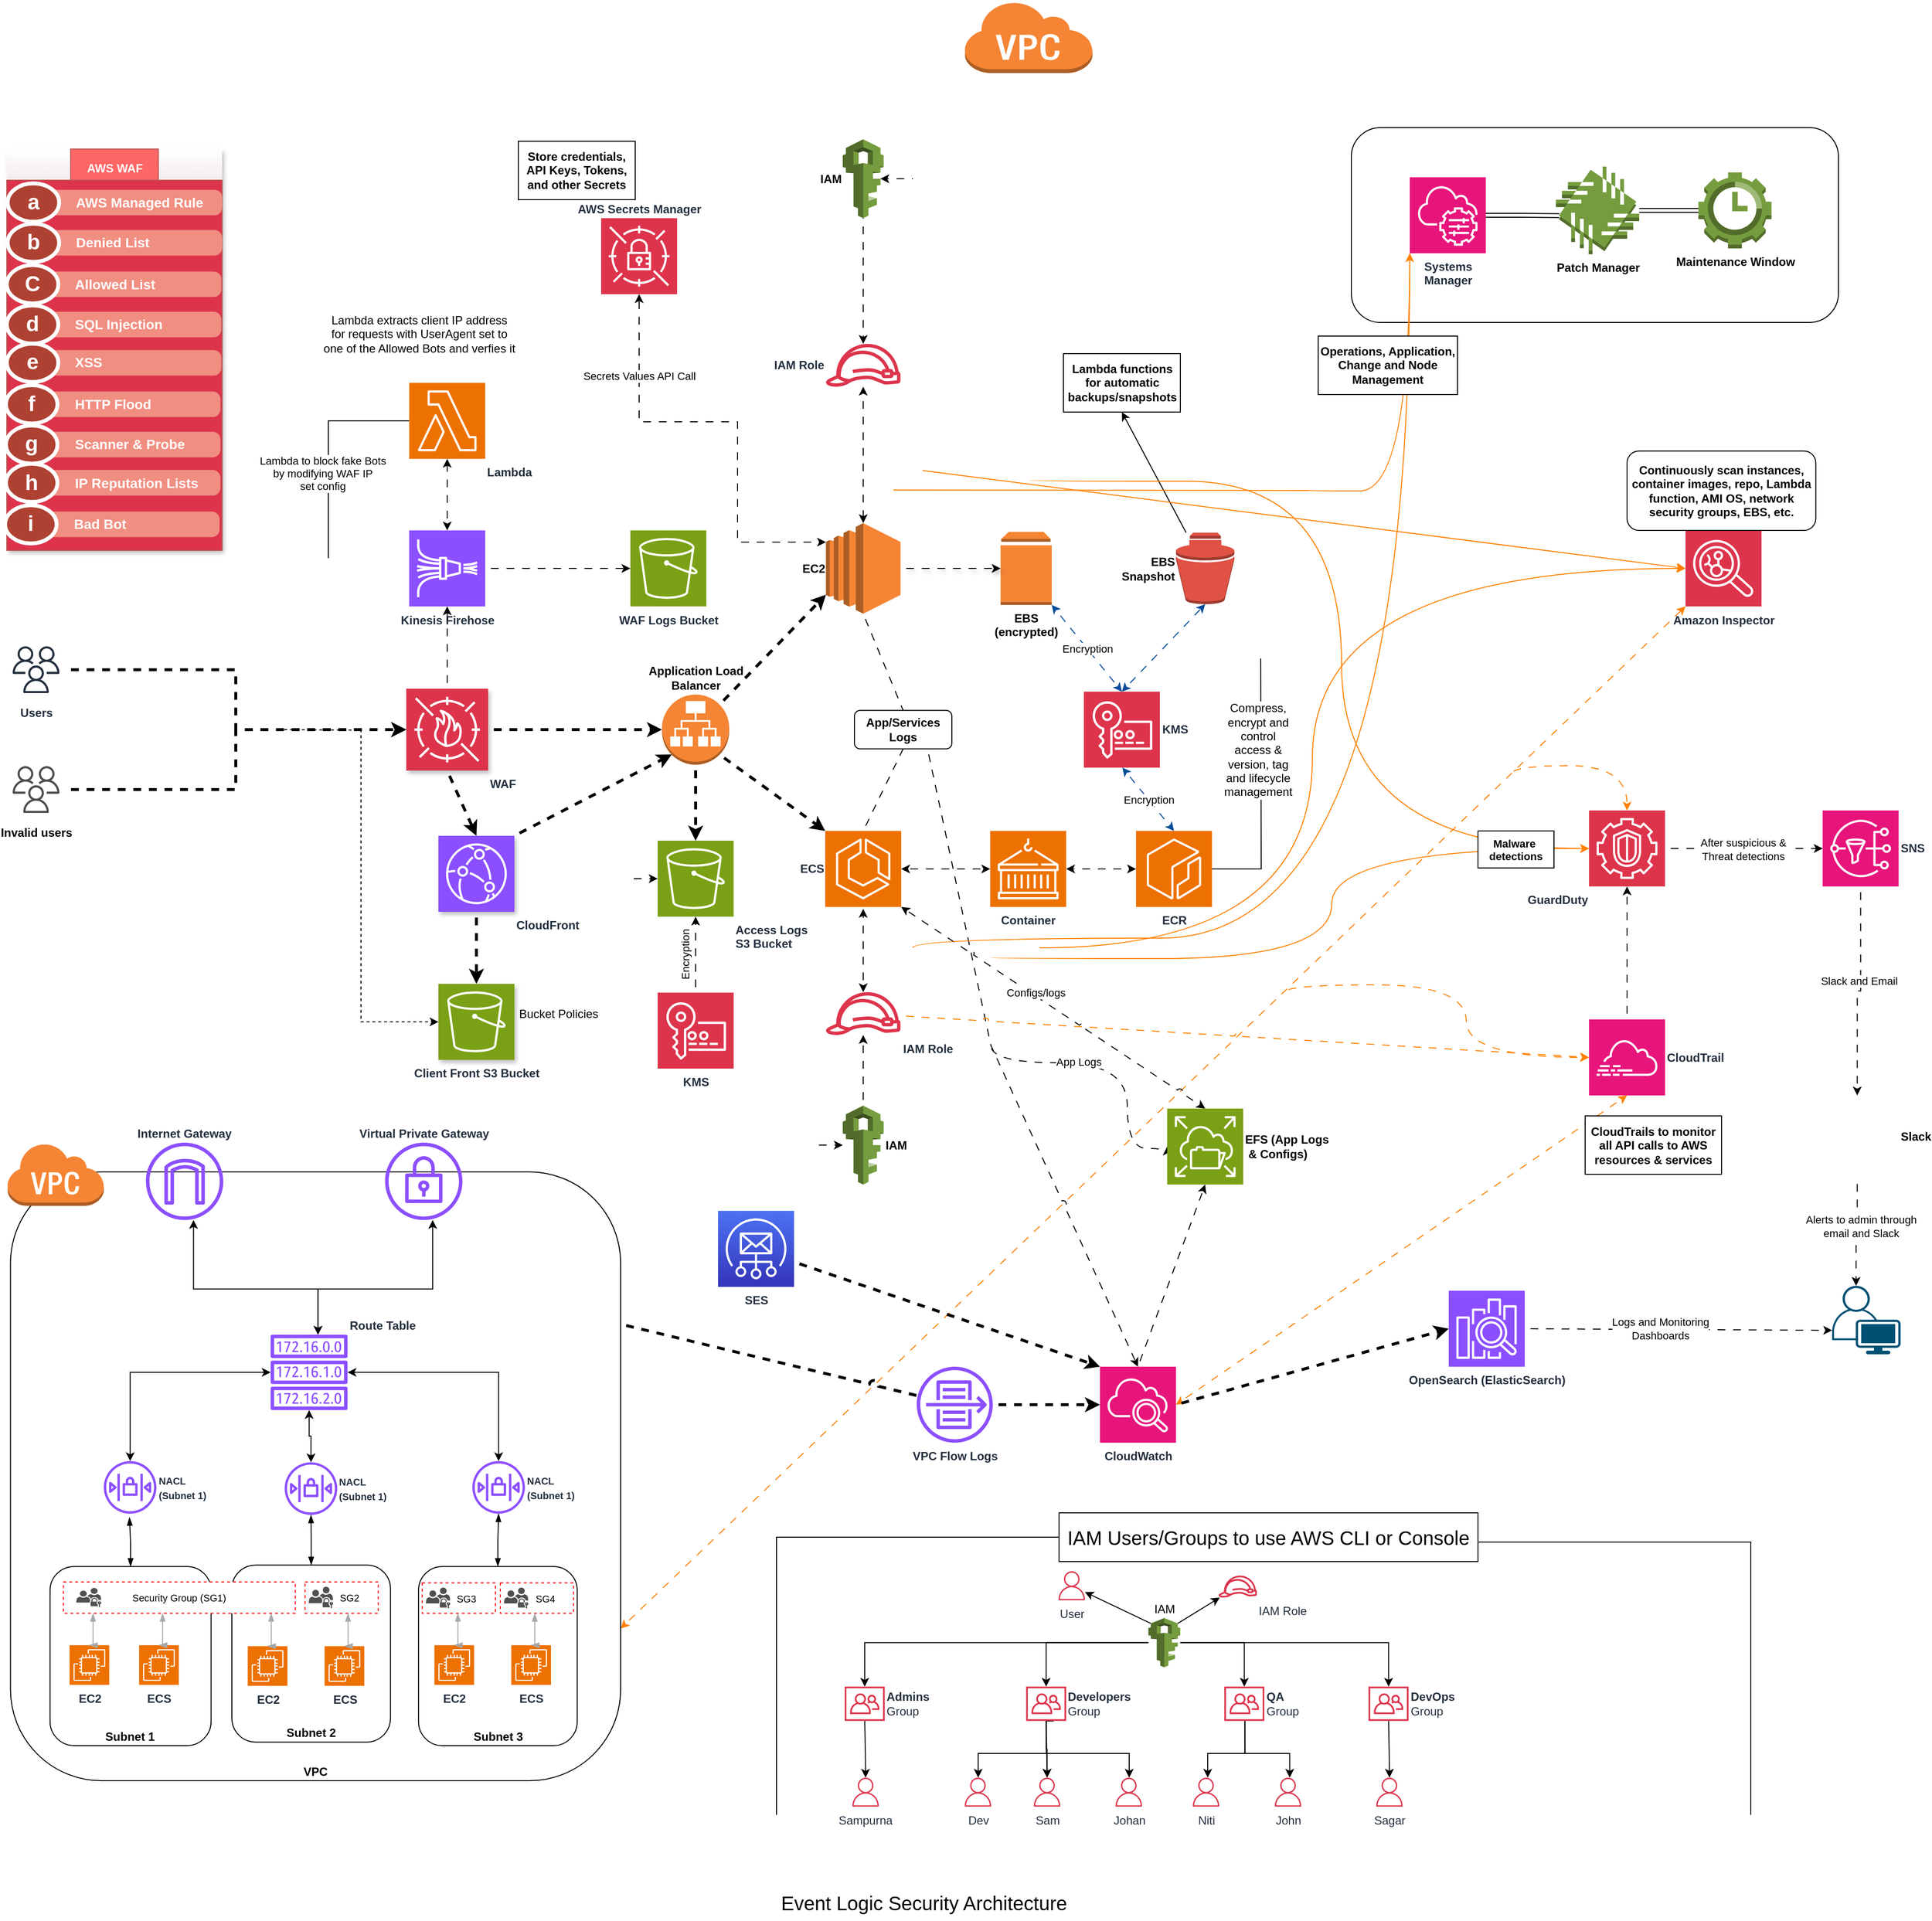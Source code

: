 <mxfile version="24.6.4" type="github">
  <diagram name="Page-1" id="A__zvCagF0eY3WS7tyB6">
    <mxGraphModel dx="3787" dy="3617" grid="0" gridSize="10" guides="1" tooltips="1" connect="1" arrows="1" fold="1" page="0" pageScale="1" pageWidth="1169" pageHeight="827" math="0" shadow="0">
      <root>
        <mxCell id="0" />
        <mxCell id="1" parent="0" />
        <mxCell id="0l8ly5xjkJDx8_FplQ_L-523" value="" style="rounded=1;whiteSpace=wrap;html=1;textShadow=0;" parent="1" vertex="1">
          <mxGeometry x="1440" y="-982" width="500" height="200" as="geometry" />
        </mxCell>
        <mxCell id="0l8ly5xjkJDx8_FplQ_L-272" style="rounded=0;orthogonalLoop=1;jettySize=auto;html=1;exitX=1;exitY=0.75;exitDx=0;exitDy=0;entryX=0;entryY=1;entryDx=0;entryDy=0;entryPerimeter=0;startArrow=classic;startFill=1;jumpStyle=arc;strokeColor=#FF8000;textShadow=0;flowAnimation=1;" parent="1" source="0l8ly5xjkJDx8_FplQ_L-101" target="0l8ly5xjkJDx8_FplQ_L-269" edge="1">
          <mxGeometry relative="1" as="geometry">
            <mxPoint x="1400" y="-710" as="targetPoint" />
          </mxGeometry>
        </mxCell>
        <mxCell id="0l8ly5xjkJDx8_FplQ_L-275" style="rounded=0;orthogonalLoop=1;jettySize=auto;html=1;exitX=1;exitY=0.25;exitDx=0;exitDy=0;endArrow=none;endFill=0;jumpStyle=arc;strokeWidth=3;textShadow=0;flowAnimation=1;" parent="1" source="0l8ly5xjkJDx8_FplQ_L-101" target="0l8ly5xjkJDx8_FplQ_L-273" edge="1">
          <mxGeometry relative="1" as="geometry" />
        </mxCell>
        <mxCell id="0l8ly5xjkJDx8_FplQ_L-200" value="&lt;b&gt;Users&lt;/b&gt;" style="sketch=0;outlineConnect=0;fontColor=#232F3E;gradientColor=none;strokeColor=#232F3E;fillColor=#ffffff;dashed=0;verticalLabelPosition=bottom;verticalAlign=top;align=center;html=1;fontSize=12;fontStyle=0;aspect=fixed;shape=mxgraph.aws4.resourceIcon;resIcon=mxgraph.aws4.users;textShadow=0;" parent="1" vertex="1">
          <mxGeometry x="60" y="-455.5" width="60" height="60" as="geometry" />
        </mxCell>
        <mxCell id="0l8ly5xjkJDx8_FplQ_L-201" value="&lt;b&gt;Invalid users&lt;/b&gt;" style="outlineConnect=0;dashed=0;verticalLabelPosition=bottom;verticalAlign=top;align=center;html=1;fontSize=12;fontStyle=0;aspect=fixed;shape=mxgraph.aws4.resourceIcon;resIcon=mxgraph.aws4.users;fillStyle=solid;strokeColor=#4D4D4D;textShadow=0;shadow=0;" parent="1" vertex="1">
          <mxGeometry x="60" y="-332.5" width="60" height="60" as="geometry" />
        </mxCell>
        <mxCell id="0l8ly5xjkJDx8_FplQ_L-210" style="edgeStyle=orthogonalEdgeStyle;rounded=0;orthogonalLoop=1;jettySize=auto;html=1;strokeWidth=3;textShadow=0;flowAnimation=1;" parent="1" source="0l8ly5xjkJDx8_FplQ_L-202" target="0l8ly5xjkJDx8_FplQ_L-208" edge="1">
          <mxGeometry relative="1" as="geometry" />
        </mxCell>
        <mxCell id="0l8ly5xjkJDx8_FplQ_L-202" value="&lt;b&gt;WAF&lt;/b&gt;" style="sketch=0;points=[[0,0,0],[0.25,0,0],[0.5,0,0],[0.75,0,0],[1,0,0],[0,1,0],[0.25,1,0],[0.5,1,0],[0.75,1,0],[1,1,0],[0,0.25,0],[0,0.5,0],[0,0.75,0],[1,0.25,0],[1,0.5,0],[1,0.75,0]];outlineConnect=0;fontColor=#232F3E;fillColor=#DD344C;strokeColor=#ffffff;dashed=0;verticalLabelPosition=bottom;verticalAlign=top;align=left;html=1;fontSize=12;fontStyle=0;aspect=fixed;shape=mxgraph.aws4.resourceIcon;resIcon=mxgraph.aws4.waf;textShadow=0;labelPosition=right;shadow=1;" parent="1" vertex="1">
          <mxGeometry x="470" y="-406" width="84" height="84" as="geometry" />
        </mxCell>
        <mxCell id="0l8ly5xjkJDx8_FplQ_L-208" value="&lt;b&gt;Application Load&lt;/b&gt;&lt;div&gt;&lt;b&gt;Balancer&lt;/b&gt;&lt;/div&gt;" style="outlineConnect=0;dashed=0;verticalLabelPosition=top;verticalAlign=bottom;align=center;html=1;shape=mxgraph.aws3.application_load_balancer;fillColor=#F58534;gradientColor=none;labelPosition=center;textShadow=0;" parent="1" vertex="1">
          <mxGeometry x="732.5" y="-400" width="69" height="72" as="geometry" />
        </mxCell>
        <mxCell id="0l8ly5xjkJDx8_FplQ_L-254" style="edgeStyle=orthogonalEdgeStyle;rounded=0;orthogonalLoop=1;jettySize=auto;html=1;startArrow=classic;startFill=1;endArrow=none;endFill=0;textShadow=0;flowAnimation=1;flowAnimationDirection=reverse;" parent="1" source="0l8ly5xjkJDx8_FplQ_L-214" edge="1">
          <mxGeometry relative="1" as="geometry">
            <mxPoint x="700" y="-211" as="targetPoint" />
          </mxGeometry>
        </mxCell>
        <mxCell id="0l8ly5xjkJDx8_FplQ_L-214" value="&lt;b&gt;Access Logs&lt;/b&gt;&lt;div&gt;&lt;b&gt;S3 Bucket&lt;/b&gt;&lt;/div&gt;" style="sketch=0;points=[[0,0,0],[0.25,0,0],[0.5,0,0],[0.75,0,0],[1,0,0],[0,1,0],[0.25,1,0],[0.5,1,0],[0.75,1,0],[1,1,0],[0,0.25,0],[0,0.5,0],[0,0.75,0],[1,0.25,0],[1,0.5,0],[1,0.75,0]];outlineConnect=0;fontColor=#232F3E;fillColor=#7AA116;strokeColor=#ffffff;dashed=0;verticalLabelPosition=bottom;verticalAlign=top;align=left;html=1;fontSize=12;fontStyle=0;aspect=fixed;shape=mxgraph.aws4.resourceIcon;resIcon=mxgraph.aws4.s3;labelPosition=right;textShadow=0;" parent="1" vertex="1">
          <mxGeometry x="728" y="-250" width="78" height="78" as="geometry" />
        </mxCell>
        <mxCell id="0l8ly5xjkJDx8_FplQ_L-216" style="edgeStyle=orthogonalEdgeStyle;rounded=0;orthogonalLoop=1;jettySize=auto;html=1;exitX=0.5;exitY=1;exitDx=0;exitDy=0;exitPerimeter=0;entryX=0.5;entryY=0;entryDx=0;entryDy=0;entryPerimeter=0;strokeWidth=3;textShadow=0;flowAnimation=1;" parent="1" source="0l8ly5xjkJDx8_FplQ_L-208" target="0l8ly5xjkJDx8_FplQ_L-214" edge="1">
          <mxGeometry relative="1" as="geometry" />
        </mxCell>
        <mxCell id="0l8ly5xjkJDx8_FplQ_L-217" style="edgeStyle=orthogonalEdgeStyle;rounded=0;orthogonalLoop=1;jettySize=auto;html=1;entryX=0;entryY=0.5;entryDx=0;entryDy=0;entryPerimeter=0;strokeWidth=3;textShadow=0;flowAnimation=1;" parent="1" source="0l8ly5xjkJDx8_FplQ_L-201" target="0l8ly5xjkJDx8_FplQ_L-202" edge="1">
          <mxGeometry relative="1" as="geometry" />
        </mxCell>
        <mxCell id="0l8ly5xjkJDx8_FplQ_L-218" style="edgeStyle=orthogonalEdgeStyle;rounded=0;orthogonalLoop=1;jettySize=auto;html=1;entryX=0;entryY=0.5;entryDx=0;entryDy=0;entryPerimeter=0;strokeWidth=3;textShadow=0;flowAnimation=1;" parent="1" source="0l8ly5xjkJDx8_FplQ_L-200" target="0l8ly5xjkJDx8_FplQ_L-202" edge="1">
          <mxGeometry relative="1" as="geometry" />
        </mxCell>
        <mxCell id="0l8ly5xjkJDx8_FplQ_L-220" style="edgeStyle=orthogonalEdgeStyle;rounded=0;orthogonalLoop=1;jettySize=auto;html=1;exitX=0.5;exitY=1;exitDx=0;exitDy=0;exitPerimeter=0;entryX=0.5;entryY=0;entryDx=0;entryDy=0;entryPerimeter=0;endArrow=none;endFill=0;startArrow=classic;startFill=1;textShadow=0;flowAnimation=1;flowAnimationDirection=reverse;" parent="1" source="0l8ly5xjkJDx8_FplQ_L-214" target="0l8ly5xjkJDx8_FplQ_L-271" edge="1">
          <mxGeometry relative="1" as="geometry">
            <mxPoint x="767" y="-100" as="targetPoint" />
          </mxGeometry>
        </mxCell>
        <mxCell id="0l8ly5xjkJDx8_FplQ_L-221" value="Encryption" style="edgeLabel;html=1;align=center;verticalAlign=middle;resizable=0;points=[];rotation=270;textShadow=0;" parent="0l8ly5xjkJDx8_FplQ_L-220" vertex="1" connectable="0">
          <mxGeometry x="-0.02" y="-5" relative="1" as="geometry">
            <mxPoint x="-6" y="1" as="offset" />
          </mxGeometry>
        </mxCell>
        <mxCell id="0l8ly5xjkJDx8_FplQ_L-256" style="rounded=0;orthogonalLoop=1;jettySize=auto;html=1;exitX=0.5;exitY=0;exitDx=0;exitDy=0;exitPerimeter=0;entryX=0.5;entryY=1;entryDx=0;entryDy=0;endArrow=none;endFill=0;textShadow=0;flowAnimation=1;" parent="1" source="0l8ly5xjkJDx8_FplQ_L-222" target="0l8ly5xjkJDx8_FplQ_L-247" edge="1">
          <mxGeometry relative="1" as="geometry" />
        </mxCell>
        <mxCell id="0l8ly5xjkJDx8_FplQ_L-222" value="&lt;b&gt;ECS&lt;/b&gt;" style="sketch=0;points=[[0,0,0],[0.25,0,0],[0.5,0,0],[0.75,0,0],[1,0,0],[0,1,0],[0.25,1,0],[0.5,1,0],[0.75,1,0],[1,1,0],[0,0.25,0],[0,0.5,0],[0,0.75,0],[1,0.25,0],[1,0.5,0],[1,0.75,0]];outlineConnect=0;fontColor=#232F3E;fillColor=#ED7100;strokeColor=#ffffff;dashed=0;verticalLabelPosition=middle;verticalAlign=middle;align=right;html=1;fontSize=12;fontStyle=0;aspect=fixed;shape=mxgraph.aws4.resourceIcon;resIcon=mxgraph.aws4.ecs;labelPosition=left;textShadow=0;" parent="1" vertex="1">
          <mxGeometry x="900" y="-260" width="78" height="78" as="geometry" />
        </mxCell>
        <mxCell id="0l8ly5xjkJDx8_FplQ_L-223" style="rounded=0;orthogonalLoop=1;jettySize=auto;html=1;exitX=0.855;exitY=0.855;exitDx=0;exitDy=0;exitPerimeter=0;entryX=0;entryY=0;entryDx=0;entryDy=0;entryPerimeter=0;strokeWidth=3;textShadow=0;flowAnimation=1;" parent="1" source="0l8ly5xjkJDx8_FplQ_L-208" target="0l8ly5xjkJDx8_FplQ_L-222" edge="1">
          <mxGeometry relative="1" as="geometry" />
        </mxCell>
        <mxCell id="0l8ly5xjkJDx8_FplQ_L-251" style="edgeStyle=orthogonalEdgeStyle;rounded=0;orthogonalLoop=1;jettySize=auto;html=1;exitX=0.5;exitY=0;exitDx=0;exitDy=0;exitPerimeter=0;startArrow=classic;startFill=1;textShadow=0;flowAnimation=1;flowAnimationDirection=alternate;shadow=0;flowAnimationTimingFunction=ease-in-out;flowAnimationDuration=1000;" parent="1" source="0l8ly5xjkJDx8_FplQ_L-224" target="0l8ly5xjkJDx8_FplQ_L-232" edge="1">
          <mxGeometry relative="1" as="geometry" />
        </mxCell>
        <mxCell id="0l8ly5xjkJDx8_FplQ_L-257" style="rounded=0;orthogonalLoop=1;jettySize=auto;html=1;exitX=0.5;exitY=1;exitDx=0;exitDy=0;exitPerimeter=0;entryX=0.5;entryY=0;entryDx=0;entryDy=0;endArrow=none;endFill=0;textShadow=0;flowAnimation=1;" parent="1" source="0l8ly5xjkJDx8_FplQ_L-224" target="0l8ly5xjkJDx8_FplQ_L-247" edge="1">
          <mxGeometry relative="1" as="geometry" />
        </mxCell>
        <mxCell id="0l8ly5xjkJDx8_FplQ_L-224" value="&lt;b&gt;EC2&lt;/b&gt;" style="outlineConnect=0;dashed=0;verticalLabelPosition=middle;verticalAlign=middle;align=right;html=1;shape=mxgraph.aws3.ec2;fillColor=#F58534;gradientColor=none;labelPosition=left;textShadow=0;" parent="1" vertex="1">
          <mxGeometry x="900.75" y="-576" width="76.5" height="93" as="geometry" />
        </mxCell>
        <mxCell id="0l8ly5xjkJDx8_FplQ_L-226" style="rounded=0;orthogonalLoop=1;jettySize=auto;html=1;exitX=0.855;exitY=0.145;exitDx=0;exitDy=0;exitPerimeter=0;entryX=0;entryY=0.79;entryDx=0;entryDy=0;entryPerimeter=0;strokeWidth=3;textShadow=0;flowAnimation=1;" parent="1" source="0l8ly5xjkJDx8_FplQ_L-208" target="0l8ly5xjkJDx8_FplQ_L-224" edge="1">
          <mxGeometry relative="1" as="geometry" />
        </mxCell>
        <mxCell id="0l8ly5xjkJDx8_FplQ_L-522" style="edgeStyle=orthogonalEdgeStyle;rounded=0;orthogonalLoop=1;jettySize=auto;html=1;exitX=0.92;exitY=0.5;exitDx=0;exitDy=0;exitPerimeter=0;endArrow=none;endFill=0;startArrow=classic;startFill=1;textShadow=0;flowAnimation=1;flowAnimationDirection=reverse;" parent="1" source="0l8ly5xjkJDx8_FplQ_L-227" edge="1">
          <mxGeometry relative="1" as="geometry">
            <mxPoint x="990" y="-929.889" as="targetPoint" />
          </mxGeometry>
        </mxCell>
        <mxCell id="0l8ly5xjkJDx8_FplQ_L-227" value="&lt;b&gt;IAM&lt;/b&gt;" style="outlineConnect=0;dashed=0;verticalLabelPosition=middle;verticalAlign=middle;align=right;html=1;shape=mxgraph.aws3.iam;fillColor=#759C3E;gradientColor=none;labelPosition=left;textShadow=0;" parent="1" vertex="1">
          <mxGeometry x="918" y="-970" width="42" height="81" as="geometry" />
        </mxCell>
        <mxCell id="0l8ly5xjkJDx8_FplQ_L-231" style="edgeStyle=orthogonalEdgeStyle;rounded=0;orthogonalLoop=1;jettySize=auto;html=1;exitX=0.5;exitY=0;exitDx=0;exitDy=0;exitPerimeter=0;textShadow=0;flowAnimation=1;" parent="1" source="0l8ly5xjkJDx8_FplQ_L-228" target="0l8ly5xjkJDx8_FplQ_L-229" edge="1">
          <mxGeometry relative="1" as="geometry" />
        </mxCell>
        <mxCell id="0l8ly5xjkJDx8_FplQ_L-249" style="edgeStyle=orthogonalEdgeStyle;rounded=0;orthogonalLoop=1;jettySize=auto;html=1;startArrow=classic;startFill=1;endArrow=none;endFill=0;textShadow=0;flowAnimation=1;flowAnimationDirection=reverse;" parent="1" source="0l8ly5xjkJDx8_FplQ_L-228" edge="1">
          <mxGeometry relative="1" as="geometry">
            <mxPoint x="890" y="62.5" as="targetPoint" />
          </mxGeometry>
        </mxCell>
        <mxCell id="0l8ly5xjkJDx8_FplQ_L-228" value="&lt;b&gt;IAM&lt;/b&gt;" style="outlineConnect=0;dashed=0;verticalLabelPosition=middle;verticalAlign=middle;align=left;html=1;shape=mxgraph.aws3.iam;fillColor=#759C3E;gradientColor=none;labelPosition=right;textShadow=0;" parent="1" vertex="1">
          <mxGeometry x="918" y="22" width="42" height="81" as="geometry" />
        </mxCell>
        <mxCell id="0l8ly5xjkJDx8_FplQ_L-250" style="edgeStyle=orthogonalEdgeStyle;rounded=0;orthogonalLoop=1;jettySize=auto;html=1;startArrow=classic;startFill=1;textShadow=0;flowAnimation=1;" parent="1" source="0l8ly5xjkJDx8_FplQ_L-229" edge="1">
          <mxGeometry relative="1" as="geometry">
            <mxPoint x="939" y="-180" as="targetPoint" />
          </mxGeometry>
        </mxCell>
        <mxCell id="0l8ly5xjkJDx8_FplQ_L-229" value="&lt;b&gt;IAM Role&lt;/b&gt;" style="sketch=0;outlineConnect=0;fontColor=#232F3E;gradientColor=none;fillColor=#DD344C;strokeColor=none;dashed=0;verticalLabelPosition=bottom;verticalAlign=top;align=left;html=1;fontSize=12;fontStyle=0;aspect=fixed;pointerEvents=1;shape=mxgraph.aws4.role;labelPosition=right;textShadow=0;" parent="1" vertex="1">
          <mxGeometry x="900" y="-94.5" width="78" height="44" as="geometry" />
        </mxCell>
        <mxCell id="0l8ly5xjkJDx8_FplQ_L-232" value="&lt;b&gt;IAM Role&lt;/b&gt;" style="sketch=0;outlineConnect=0;fontColor=#232F3E;gradientColor=none;fillColor=#DD344C;strokeColor=none;dashed=0;verticalLabelPosition=middle;verticalAlign=middle;align=right;html=1;fontSize=12;fontStyle=0;aspect=fixed;pointerEvents=1;shape=mxgraph.aws4.role;labelPosition=left;textShadow=0;" parent="1" vertex="1">
          <mxGeometry x="900" y="-760" width="78" height="44" as="geometry" />
        </mxCell>
        <mxCell id="0l8ly5xjkJDx8_FplQ_L-235" value="&lt;b&gt;EBS&lt;/b&gt;&lt;div&gt;&lt;b&gt;(encrypted)&lt;/b&gt;&lt;/div&gt;" style="outlineConnect=0;dashed=0;verticalLabelPosition=bottom;verticalAlign=top;align=center;html=1;shape=mxgraph.aws3.volume;fillColor=#F58534;gradientColor=none;textShadow=0;" parent="1" vertex="1">
          <mxGeometry x="1080" y="-567" width="52.5" height="75" as="geometry" />
        </mxCell>
        <mxCell id="0l8ly5xjkJDx8_FplQ_L-238" style="edgeStyle=orthogonalEdgeStyle;rounded=0;orthogonalLoop=1;jettySize=auto;html=1;exitX=1;exitY=0.5;exitDx=0;exitDy=0;exitPerimeter=0;entryX=0;entryY=0.5;entryDx=0;entryDy=0;entryPerimeter=0;textShadow=0;startArrow=classic;startFill=1;flowAnimation=1;flowAnimationDirection=alternate-reverse;" parent="1" source="ttoME-h_bFhF7Dcu2_b5-12" target="ttoME-h_bFhF7Dcu2_b5-7" edge="1">
          <mxGeometry relative="1" as="geometry">
            <mxPoint x="1080" y="-221" as="targetPoint" />
          </mxGeometry>
        </mxCell>
        <mxCell id="0l8ly5xjkJDx8_FplQ_L-239" value="Encryption" style="rounded=0;orthogonalLoop=1;jettySize=auto;html=1;entryX=0.5;entryY=0;entryDx=0;entryDy=0;entryPerimeter=0;startArrow=classic;startFill=1;strokeColor=#004C99;textShadow=0;flowAnimation=1;" parent="1" target="ttoME-h_bFhF7Dcu2_b5-7" edge="1">
          <mxGeometry relative="1" as="geometry">
            <mxPoint x="1205" y="-325" as="sourcePoint" />
            <mxPoint x="1131.45" y="-251" as="targetPoint" />
          </mxGeometry>
        </mxCell>
        <mxCell id="0l8ly5xjkJDx8_FplQ_L-240" value="Encryption" style="rounded=0;orthogonalLoop=1;jettySize=auto;html=1;exitX=0.5;exitY=0;exitDx=0;exitDy=0;exitPerimeter=0;entryX=1;entryY=1;entryDx=0;entryDy=0;entryPerimeter=0;startArrow=classic;startFill=1;strokeColor=#004C99;textShadow=0;flowAnimation=1;" parent="1" source="0l8ly5xjkJDx8_FplQ_L-270" target="0l8ly5xjkJDx8_FplQ_L-235" edge="1">
          <mxGeometry relative="1" as="geometry">
            <mxPoint x="1208.25" y="-410.5" as="sourcePoint" />
          </mxGeometry>
        </mxCell>
        <mxCell id="0l8ly5xjkJDx8_FplQ_L-241" style="edgeStyle=orthogonalEdgeStyle;rounded=0;orthogonalLoop=1;jettySize=auto;html=1;exitX=1;exitY=0.5;exitDx=0;exitDy=0;exitPerimeter=0;entryX=0;entryY=0.5;entryDx=0;entryDy=0;entryPerimeter=0;textShadow=0;shadow=1;flowAnimation=1;" parent="1" source="0l8ly5xjkJDx8_FplQ_L-224" target="0l8ly5xjkJDx8_FplQ_L-235" edge="1">
          <mxGeometry relative="1" as="geometry" />
        </mxCell>
        <mxCell id="0l8ly5xjkJDx8_FplQ_L-521" style="rounded=0;orthogonalLoop=1;jettySize=auto;html=1;entryX=0.5;entryY=1;entryDx=0;entryDy=0;textShadow=0;" parent="1" source="0l8ly5xjkJDx8_FplQ_L-242" target="0l8ly5xjkJDx8_FplQ_L-466" edge="1">
          <mxGeometry relative="1" as="geometry" />
        </mxCell>
        <mxCell id="0l8ly5xjkJDx8_FplQ_L-242" value="&lt;b&gt;EBS&lt;/b&gt;&lt;div&gt;&lt;b&gt;Snapshot&lt;/b&gt;&lt;/div&gt;" style="outlineConnect=0;dashed=0;verticalLabelPosition=middle;verticalAlign=middle;align=right;html=1;shape=mxgraph.aws3.snapshot;fillColor=#E05243;gradientColor=none;labelPosition=left;textShadow=0;" parent="1" vertex="1">
          <mxGeometry x="1260" y="-566.25" width="60" height="73.5" as="geometry" />
        </mxCell>
        <mxCell id="0l8ly5xjkJDx8_FplQ_L-244" style="rounded=0;orthogonalLoop=1;jettySize=auto;html=1;exitX=0.5;exitY=0;exitDx=0;exitDy=0;exitPerimeter=0;entryX=0.5;entryY=1;entryDx=0;entryDy=0;entryPerimeter=0;startArrow=classic;startFill=1;strokeColor=#004C99;textShadow=0;flowAnimation=1;" parent="1" source="0l8ly5xjkJDx8_FplQ_L-270" target="0l8ly5xjkJDx8_FplQ_L-242" edge="1">
          <mxGeometry relative="1" as="geometry">
            <mxPoint x="1208.25" y="-410.5" as="sourcePoint" />
          </mxGeometry>
        </mxCell>
        <mxCell id="0l8ly5xjkJDx8_FplQ_L-247" value="&lt;b&gt;App/Services Logs&lt;/b&gt;" style="rounded=1;whiteSpace=wrap;html=1;textShadow=0;" parent="1" vertex="1">
          <mxGeometry x="930" y="-383.75" width="100" height="39.5" as="geometry" />
        </mxCell>
        <mxCell id="0l8ly5xjkJDx8_FplQ_L-277" style="rounded=0;orthogonalLoop=1;jettySize=auto;html=1;exitX=0.5;exitY=0;exitDx=0;exitDy=0;exitPerimeter=0;entryX=0.5;entryY=1;entryDx=0;entryDy=0;entryPerimeter=0;textShadow=0;flowAnimation=1;" parent="1" source="0l8ly5xjkJDx8_FplQ_L-284" target="0l8ly5xjkJDx8_FplQ_L-532" edge="1">
          <mxGeometry relative="1" as="geometry">
            <mxPoint x="1218.875" y="253.5" as="sourcePoint" />
            <mxPoint x="1269.111" y="113" as="targetPoint" />
          </mxGeometry>
        </mxCell>
        <mxCell id="0l8ly5xjkJDx8_FplQ_L-252" style="edgeStyle=orthogonalEdgeStyle;rounded=0;orthogonalLoop=1;jettySize=auto;html=1;entryX=0.5;entryY=1;entryDx=0;entryDy=0;entryPerimeter=0;startArrow=classic;startFill=1;endArrow=none;endFill=0;textShadow=0;flowAnimation=1;flowAnimationDirection=reverse;" parent="1" source="0l8ly5xjkJDx8_FplQ_L-232" target="0l8ly5xjkJDx8_FplQ_L-227" edge="1">
          <mxGeometry relative="1" as="geometry" />
        </mxCell>
        <mxCell id="0l8ly5xjkJDx8_FplQ_L-255" style="rounded=0;orthogonalLoop=1;jettySize=auto;html=1;exitX=0.75;exitY=1;exitDx=0;exitDy=0;entryX=0.5;entryY=0;entryDx=0;entryDy=0;entryPerimeter=0;jumpStyle=arc;textShadow=0;flowAnimation=1;" parent="1" source="0l8ly5xjkJDx8_FplQ_L-247" target="0l8ly5xjkJDx8_FplQ_L-284" edge="1">
          <mxGeometry relative="1" as="geometry">
            <mxPoint x="1218.875" y="253.5" as="targetPoint" />
            <Array as="points">
              <mxPoint x="1070" y="-40" />
            </Array>
          </mxGeometry>
        </mxCell>
        <mxCell id="0l8ly5xjkJDx8_FplQ_L-421" style="rounded=0;orthogonalLoop=1;jettySize=auto;html=1;exitX=0;exitY=0.5;exitDx=0;exitDy=0;exitPerimeter=0;endArrow=none;endFill=0;startArrow=classic;startFill=1;edgeStyle=orthogonalEdgeStyle;curved=1;textShadow=0;flowAnimation=1;flowAnimationDirection=reverse;" parent="1" source="0l8ly5xjkJDx8_FplQ_L-532" edge="1">
          <mxGeometry relative="1" as="geometry">
            <mxPoint x="1070" y="-40" as="targetPoint" />
            <mxPoint x="1252.68" y="66.5" as="sourcePoint" />
            <Array as="points">
              <mxPoint x="1251" y="66" />
              <mxPoint x="1210" y="66" />
              <mxPoint x="1210" y="-22" />
              <mxPoint x="1070" y="-22" />
            </Array>
          </mxGeometry>
        </mxCell>
        <mxCell id="0l8ly5xjkJDx8_FplQ_L-422" value="App Logs" style="edgeLabel;html=1;align=center;verticalAlign=middle;resizable=0;points=[];textShadow=0;" parent="0l8ly5xjkJDx8_FplQ_L-421" vertex="1" connectable="0">
          <mxGeometry x="0.263" y="-1" relative="1" as="geometry">
            <mxPoint x="1" as="offset" />
          </mxGeometry>
        </mxCell>
        <mxCell id="0l8ly5xjkJDx8_FplQ_L-262" style="rounded=0;orthogonalLoop=1;jettySize=auto;html=1;entryX=0;entryY=0.5;entryDx=0;entryDy=0;entryPerimeter=0;jumpStyle=arc;strokeColor=#FF8000;textShadow=0;flowAnimation=1;" parent="1" source="0l8ly5xjkJDx8_FplQ_L-229" target="0l8ly5xjkJDx8_FplQ_L-285" edge="1">
          <mxGeometry relative="1" as="geometry">
            <mxPoint x="1590.75" y="-53.5" as="targetPoint" />
          </mxGeometry>
        </mxCell>
        <mxCell id="0l8ly5xjkJDx8_FplQ_L-263" value="&lt;b&gt;GuardDuty&lt;/b&gt;" style="sketch=0;points=[[0,0,0],[0.25,0,0],[0.5,0,0],[0.75,0,0],[1,0,0],[0,1,0],[0.25,1,0],[0.5,1,0],[0.75,1,0],[1,1,0],[0,0.25,0],[0,0.5,0],[0,0.75,0],[1,0.25,0],[1,0.5,0],[1,0.75,0]];outlineConnect=0;fontColor=#232F3E;fillColor=#DD344C;strokeColor=#ffffff;dashed=0;verticalLabelPosition=bottom;verticalAlign=top;align=right;html=1;fontSize=12;fontStyle=0;aspect=fixed;shape=mxgraph.aws4.resourceIcon;resIcon=mxgraph.aws4.guardduty;labelPosition=left;textShadow=0;" parent="1" vertex="1">
          <mxGeometry x="1684" y="-281" width="78" height="78" as="geometry" />
        </mxCell>
        <mxCell id="0l8ly5xjkJDx8_FplQ_L-264" style="rounded=0;orthogonalLoop=1;jettySize=auto;html=1;exitX=0.5;exitY=0;exitDx=0;exitDy=0;exitPerimeter=0;entryX=0.5;entryY=1;entryDx=0;entryDy=0;entryPerimeter=0;textShadow=0;flowAnimation=1;" parent="1" source="0l8ly5xjkJDx8_FplQ_L-285" target="0l8ly5xjkJDx8_FplQ_L-263" edge="1">
          <mxGeometry relative="1" as="geometry">
            <mxPoint x="1723" y="-74" as="sourcePoint" />
          </mxGeometry>
        </mxCell>
        <mxCell id="0l8ly5xjkJDx8_FplQ_L-280" style="edgeStyle=orthogonalEdgeStyle;rounded=0;orthogonalLoop=1;jettySize=auto;html=1;entryX=0.5;entryY=0;entryDx=0;entryDy=0;exitX=0.5;exitY=1;exitDx=0;exitDy=0;exitPerimeter=0;textShadow=0;flowAnimation=1;" parent="1" source="0l8ly5xjkJDx8_FplQ_L-281" target="0l8ly5xjkJDx8_FplQ_L-279" edge="1">
          <mxGeometry relative="1" as="geometry">
            <mxPoint x="1959.3" y="-228.75" as="sourcePoint" />
          </mxGeometry>
        </mxCell>
        <mxCell id="0l8ly5xjkJDx8_FplQ_L-294" value="Slack and Email" style="edgeLabel;html=1;align=center;verticalAlign=middle;resizable=0;points=[];textShadow=0;" parent="0l8ly5xjkJDx8_FplQ_L-280" vertex="1" connectable="0">
          <mxGeometry x="-0.11" y="-2" relative="1" as="geometry">
            <mxPoint as="offset" />
          </mxGeometry>
        </mxCell>
        <mxCell id="0l8ly5xjkJDx8_FplQ_L-266" style="edgeStyle=orthogonalEdgeStyle;rounded=0;orthogonalLoop=1;jettySize=auto;html=1;entryX=0;entryY=0.5;entryDx=0;entryDy=0;entryPerimeter=0;textShadow=0;flowAnimation=1;" parent="1" source="0l8ly5xjkJDx8_FplQ_L-263" target="0l8ly5xjkJDx8_FplQ_L-281" edge="1">
          <mxGeometry relative="1" as="geometry">
            <mxPoint x="1921" y="-268.53" as="targetPoint" />
          </mxGeometry>
        </mxCell>
        <mxCell id="0l8ly5xjkJDx8_FplQ_L-452" value="&amp;nbsp;After suspicious &amp;amp;&amp;nbsp;&lt;div&gt;Threat detections&lt;/div&gt;" style="edgeLabel;html=1;align=center;verticalAlign=middle;resizable=0;points=[];textShadow=0;" parent="0l8ly5xjkJDx8_FplQ_L-266" vertex="1" connectable="0">
          <mxGeometry x="-0.018" y="-1" relative="1" as="geometry">
            <mxPoint as="offset" />
          </mxGeometry>
        </mxCell>
        <mxCell id="0l8ly5xjkJDx8_FplQ_L-267" value="&lt;b&gt;Systems&lt;/b&gt;&lt;div&gt;&lt;b&gt;Manager&lt;/b&gt;&lt;/div&gt;" style="sketch=0;points=[[0,0,0],[0.25,0,0],[0.5,0,0],[0.75,0,0],[1,0,0],[0,1,0],[0.25,1,0],[0.5,1,0],[0.75,1,0],[1,1,0],[0,0.25,0],[0,0.5,0],[0,0.75,0],[1,0.25,0],[1,0.5,0],[1,0.75,0]];points=[[0,0,0],[0.25,0,0],[0.5,0,0],[0.75,0,0],[1,0,0],[0,1,0],[0.25,1,0],[0.5,1,0],[0.75,1,0],[1,1,0],[0,0.25,0],[0,0.5,0],[0,0.75,0],[1,0.25,0],[1,0.5,0],[1,0.75,0]];outlineConnect=0;fontColor=#232F3E;fillColor=#E7157B;strokeColor=#ffffff;dashed=0;verticalLabelPosition=bottom;verticalAlign=top;align=center;html=1;fontSize=12;fontStyle=0;aspect=fixed;shape=mxgraph.aws4.resourceIcon;resIcon=mxgraph.aws4.systems_manager;labelPosition=center;textShadow=0;" parent="1" vertex="1">
          <mxGeometry x="1500" y="-931" width="78" height="78" as="geometry" />
        </mxCell>
        <mxCell id="0l8ly5xjkJDx8_FplQ_L-455" style="rounded=0;orthogonalLoop=1;jettySize=auto;html=1;endArrow=none;endFill=0;startArrow=classic;startFill=1;exitX=0;exitY=0.5;exitDx=0;exitDy=0;exitPerimeter=0;strokeColor=#FF8000;edgeStyle=orthogonalEdgeStyle;curved=1;textShadow=0;" parent="1" source="0l8ly5xjkJDx8_FplQ_L-269" edge="1">
          <mxGeometry relative="1" as="geometry">
            <mxPoint x="1120" y="-140" as="targetPoint" />
            <Array as="points">
              <mxPoint x="1400" y="-530" />
              <mxPoint x="1400" y="-140" />
            </Array>
          </mxGeometry>
        </mxCell>
        <mxCell id="0l8ly5xjkJDx8_FplQ_L-269" value="&lt;b&gt;Amazon Inspector&lt;/b&gt;" style="sketch=0;points=[[0,0,0],[0.25,0,0],[0.5,0,0],[0.75,0,0],[1,0,0],[0,1,0],[0.25,1,0],[0.5,1,0],[0.75,1,0],[1,1,0],[0,0.25,0],[0,0.5,0],[0,0.75,0],[1,0.25,0],[1,0.5,0],[1,0.75,0]];outlineConnect=0;fontColor=#232F3E;fillColor=#DD344C;strokeColor=#ffffff;dashed=0;verticalLabelPosition=bottom;verticalAlign=top;align=center;html=1;fontSize=12;fontStyle=0;aspect=fixed;shape=mxgraph.aws4.resourceIcon;resIcon=mxgraph.aws4.inspector;textShadow=0;" parent="1" vertex="1">
          <mxGeometry x="1783" y="-568.5" width="78" height="78" as="geometry" />
        </mxCell>
        <mxCell id="0l8ly5xjkJDx8_FplQ_L-270" value="&lt;b&gt;KMS&lt;/b&gt;" style="sketch=0;points=[[0,0,0],[0.25,0,0],[0.5,0,0],[0.75,0,0],[1,0,0],[0,1,0],[0.25,1,0],[0.5,1,0],[0.75,1,0],[1,1,0],[0,0.25,0],[0,0.5,0],[0,0.75,0],[1,0.25,0],[1,0.5,0],[1,0.75,0]];outlineConnect=0;fontColor=#232F3E;fillColor=#DD344C;strokeColor=#ffffff;dashed=0;verticalLabelPosition=middle;verticalAlign=middle;align=left;html=1;fontSize=12;fontStyle=0;aspect=fixed;shape=mxgraph.aws4.resourceIcon;resIcon=mxgraph.aws4.key_management_service;labelPosition=right;textShadow=0;" parent="1" vertex="1">
          <mxGeometry x="1165.5" y="-403" width="78" height="78" as="geometry" />
        </mxCell>
        <mxCell id="0l8ly5xjkJDx8_FplQ_L-271" value="&lt;b&gt;KMS&lt;/b&gt;" style="sketch=0;points=[[0,0,0],[0.25,0,0],[0.5,0,0],[0.75,0,0],[1,0,0],[0,1,0],[0.25,1,0],[0.5,1,0],[0.75,1,0],[1,1,0],[0,0.25,0],[0,0.5,0],[0,0.75,0],[1,0.25,0],[1,0.5,0],[1,0.75,0]];outlineConnect=0;fontColor=#232F3E;fillColor=#DD344C;strokeColor=#ffffff;dashed=0;verticalLabelPosition=bottom;verticalAlign=top;align=center;html=1;fontSize=12;fontStyle=0;aspect=fixed;shape=mxgraph.aws4.resourceIcon;resIcon=mxgraph.aws4.key_management_service;textShadow=0;" parent="1" vertex="1">
          <mxGeometry x="728" y="-94" width="78" height="78" as="geometry" />
        </mxCell>
        <mxCell id="0l8ly5xjkJDx8_FplQ_L-273" value="&lt;b&gt;VPC Flow Logs&lt;/b&gt;" style="sketch=0;outlineConnect=0;fontColor=#232F3E;gradientColor=none;fillColor=#8C4FFF;strokeColor=none;dashed=0;verticalLabelPosition=bottom;verticalAlign=top;align=center;html=1;fontSize=12;fontStyle=0;aspect=fixed;pointerEvents=1;shape=mxgraph.aws4.flow_logs;textShadow=0;" parent="1" vertex="1">
          <mxGeometry x="994" y="290" width="78" height="78" as="geometry" />
        </mxCell>
        <mxCell id="0l8ly5xjkJDx8_FplQ_L-274" style="edgeStyle=orthogonalEdgeStyle;rounded=0;orthogonalLoop=1;jettySize=auto;html=1;entryX=0;entryY=0.5;entryDx=0;entryDy=0;entryPerimeter=0;strokeWidth=3;textShadow=0;flowAnimation=1;" parent="1" source="0l8ly5xjkJDx8_FplQ_L-273" target="0l8ly5xjkJDx8_FplQ_L-284" edge="1">
          <mxGeometry relative="1" as="geometry">
            <mxPoint x="1190.25" y="329" as="targetPoint" />
          </mxGeometry>
        </mxCell>
        <mxCell id="0l8ly5xjkJDx8_FplQ_L-276" style="rounded=0;orthogonalLoop=1;jettySize=auto;html=1;exitX=1;exitY=0.5;exitDx=0;exitDy=0;exitPerimeter=0;entryX=0.5;entryY=1;entryDx=0;entryDy=0;entryPerimeter=0;startArrow=classic;startFill=1;textShadow=0;strokeColor=#FF8000;flowAnimation=1;" parent="1" source="0l8ly5xjkJDx8_FplQ_L-284" target="0l8ly5xjkJDx8_FplQ_L-285" edge="1">
          <mxGeometry relative="1" as="geometry">
            <mxPoint x="1251.875" y="300" as="sourcePoint" />
            <mxPoint x="1629" y="-7" as="targetPoint" />
          </mxGeometry>
        </mxCell>
        <mxCell id="0l8ly5xjkJDx8_FplQ_L-278" style="rounded=0;orthogonalLoop=1;jettySize=auto;html=1;exitX=1;exitY=1;exitDx=0;exitDy=0;exitPerimeter=0;entryX=0.5;entryY=0;entryDx=0;entryDy=0;entryPerimeter=0;startArrow=classic;startFill=1;jumpStyle=arc;textShadow=0;flowAnimation=1;flowAnimationDirection=alternate-reverse;flowAnimationDuration=1000;" parent="1" source="0l8ly5xjkJDx8_FplQ_L-222" target="0l8ly5xjkJDx8_FplQ_L-532" edge="1">
          <mxGeometry relative="1" as="geometry">
            <mxPoint x="1281.75" y="20" as="targetPoint" />
          </mxGeometry>
        </mxCell>
        <mxCell id="0l8ly5xjkJDx8_FplQ_L-453" value="Configs/logs" style="edgeLabel;html=1;align=center;verticalAlign=middle;resizable=0;points=[];textShadow=0;" parent="0l8ly5xjkJDx8_FplQ_L-278" vertex="1" connectable="0">
          <mxGeometry x="-0.129" y="3" relative="1" as="geometry">
            <mxPoint as="offset" />
          </mxGeometry>
        </mxCell>
        <mxCell id="0l8ly5xjkJDx8_FplQ_L-279" value="&lt;b&gt;Slack&lt;/b&gt;" style="shape=image;html=1;verticalAlign=middle;verticalLabelPosition=middle;labelBackgroundColor=#ffffff;imageAspect=0;aspect=fixed;image=https://cdn2.iconfinder.com/data/icons/social-media-2285/512/1_Slack_colored_svg-128.png;labelPosition=right;align=left;textShadow=0;" parent="1" vertex="1">
          <mxGeometry x="1916.75" y="11.5" width="85" height="85" as="geometry" />
        </mxCell>
        <mxCell id="0l8ly5xjkJDx8_FplQ_L-281" value="&lt;b&gt;SNS&lt;/b&gt;" style="sketch=0;points=[[0,0,0],[0.25,0,0],[0.5,0,0],[0.75,0,0],[1,0,0],[0,1,0],[0.25,1,0],[0.5,1,0],[0.75,1,0],[1,1,0],[0,0.25,0],[0,0.5,0],[0,0.75,0],[1,0.25,0],[1,0.5,0],[1,0.75,0]];outlineConnect=0;fontColor=#232F3E;fillColor=#E7157B;strokeColor=#ffffff;dashed=0;verticalLabelPosition=middle;verticalAlign=middle;align=left;html=1;fontSize=12;fontStyle=0;aspect=fixed;shape=mxgraph.aws4.resourceIcon;resIcon=mxgraph.aws4.sns;labelPosition=right;textShadow=0;" parent="1" vertex="1">
          <mxGeometry x="1923.75" y="-281" width="78" height="78" as="geometry" />
        </mxCell>
        <mxCell id="0l8ly5xjkJDx8_FplQ_L-284" value="&lt;b&gt;CloudWatch&lt;/b&gt;" style="sketch=0;points=[[0,0,0],[0.25,0,0],[0.5,0,0],[0.75,0,0],[1,0,0],[0,1,0],[0.25,1,0],[0.5,1,0],[0.75,1,0],[1,1,0],[0,0.25,0],[0,0.5,0],[0,0.75,0],[1,0.25,0],[1,0.5,0],[1,0.75,0]];points=[[0,0,0],[0.25,0,0],[0.5,0,0],[0.75,0,0],[1,0,0],[0,1,0],[0.25,1,0],[0.5,1,0],[0.75,1,0],[1,1,0],[0,0.25,0],[0,0.5,0],[0,0.75,0],[1,0.25,0],[1,0.5,0],[1,0.75,0]];outlineConnect=0;fontColor=#232F3E;fillColor=#E7157B;strokeColor=#ffffff;dashed=0;verticalLabelPosition=bottom;verticalAlign=top;align=center;html=1;fontSize=12;fontStyle=0;aspect=fixed;shape=mxgraph.aws4.resourceIcon;resIcon=mxgraph.aws4.cloudwatch_2;textShadow=0;" parent="1" vertex="1">
          <mxGeometry x="1182" y="290" width="78" height="78" as="geometry" />
        </mxCell>
        <mxCell id="0l8ly5xjkJDx8_FplQ_L-285" value="&lt;b&gt;CloudTrail&lt;/b&gt;" style="sketch=0;points=[[0,0,0],[0.25,0,0],[0.5,0,0],[0.75,0,0],[1,0,0],[0,1,0],[0.25,1,0],[0.5,1,0],[0.75,1,0],[1,1,0],[0,0.25,0],[0,0.5,0],[0,0.75,0],[1,0.25,0],[1,0.5,0],[1,0.75,0]];points=[[0,0,0],[0.25,0,0],[0.5,0,0],[0.75,0,0],[1,0,0],[0,1,0],[0.25,1,0],[0.5,1,0],[0.75,1,0],[1,1,0],[0,0.25,0],[0,0.5,0],[0,0.75,0],[1,0.25,0],[1,0.5,0],[1,0.75,0]];outlineConnect=0;fontColor=#232F3E;fillColor=#E7157B;strokeColor=#ffffff;dashed=0;verticalLabelPosition=middle;verticalAlign=middle;align=left;html=1;fontSize=12;fontStyle=0;aspect=fixed;shape=mxgraph.aws4.resourceIcon;resIcon=mxgraph.aws4.cloudtrail;labelPosition=right;textShadow=0;" parent="1" vertex="1">
          <mxGeometry x="1684" y="-66.5" width="78" height="78" as="geometry" />
        </mxCell>
        <mxCell id="0l8ly5xjkJDx8_FplQ_L-286" value="&lt;b&gt;OpenSearch (ElasticSearch)&lt;/b&gt;" style="sketch=0;points=[[0,0,0],[0.25,0,0],[0.5,0,0],[0.75,0,0],[1,0,0],[0,1,0],[0.25,1,0],[0.5,1,0],[0.75,1,0],[1,1,0],[0,0.25,0],[0,0.5,0],[0,0.75,0],[1,0.25,0],[1,0.5,0],[1,0.75,0]];outlineConnect=0;fontColor=#232F3E;fillColor=#8C4FFF;strokeColor=#ffffff;dashed=0;verticalLabelPosition=bottom;verticalAlign=top;align=center;html=1;fontSize=12;fontStyle=0;aspect=fixed;shape=mxgraph.aws4.resourceIcon;resIcon=mxgraph.aws4.elasticsearch_service;textShadow=0;" parent="1" vertex="1">
          <mxGeometry x="1540" y="212" width="78" height="78" as="geometry" />
        </mxCell>
        <mxCell id="0l8ly5xjkJDx8_FplQ_L-287" style="rounded=0;orthogonalLoop=1;jettySize=auto;html=1;exitX=1;exitY=0.5;exitDx=0;exitDy=0;exitPerimeter=0;entryX=0;entryY=0.5;entryDx=0;entryDy=0;entryPerimeter=0;strokeWidth=3;textShadow=0;flowAnimation=1;" parent="1" source="0l8ly5xjkJDx8_FplQ_L-284" target="0l8ly5xjkJDx8_FplQ_L-286" edge="1">
          <mxGeometry relative="1" as="geometry" />
        </mxCell>
        <mxCell id="0l8ly5xjkJDx8_FplQ_L-288" value="" style="points=[[0.35,0,0],[0.98,0.51,0],[1,0.71,0],[0.67,1,0],[0,0.795,0],[0,0.65,0]];verticalLabelPosition=bottom;sketch=0;html=1;verticalAlign=top;aspect=fixed;align=center;pointerEvents=1;shape=mxgraph.cisco19.user;fillColor=#005073;strokeColor=none;textShadow=0;" parent="1" vertex="1">
          <mxGeometry x="1933.5" y="207" width="70.25" height="70.25" as="geometry" />
        </mxCell>
        <mxCell id="0l8ly5xjkJDx8_FplQ_L-289" style="rounded=0;orthogonalLoop=1;jettySize=auto;html=1;exitX=1;exitY=0.5;exitDx=0;exitDy=0;exitPerimeter=0;entryX=0;entryY=0.65;entryDx=0;entryDy=0;entryPerimeter=0;textShadow=0;flowAnimation=1;" parent="1" source="0l8ly5xjkJDx8_FplQ_L-286" target="0l8ly5xjkJDx8_FplQ_L-288" edge="1">
          <mxGeometry relative="1" as="geometry" />
        </mxCell>
        <mxCell id="0l8ly5xjkJDx8_FplQ_L-291" value="Logs and Monitoring&lt;div&gt;Dashboards&lt;/div&gt;" style="edgeLabel;html=1;align=center;verticalAlign=middle;resizable=0;points=[];textShadow=0;" parent="0l8ly5xjkJDx8_FplQ_L-289" vertex="1" connectable="0">
          <mxGeometry x="-0.265" y="2" relative="1" as="geometry">
            <mxPoint x="23" y="1" as="offset" />
          </mxGeometry>
        </mxCell>
        <mxCell id="0l8ly5xjkJDx8_FplQ_L-290" style="edgeStyle=orthogonalEdgeStyle;rounded=0;orthogonalLoop=1;jettySize=auto;html=1;exitX=0.5;exitY=1;exitDx=0;exitDy=0;entryX=0.35;entryY=0;entryDx=0;entryDy=0;entryPerimeter=0;textShadow=0;flowAnimation=1;" parent="1" source="0l8ly5xjkJDx8_FplQ_L-279" target="0l8ly5xjkJDx8_FplQ_L-288" edge="1">
          <mxGeometry relative="1" as="geometry" />
        </mxCell>
        <mxCell id="0l8ly5xjkJDx8_FplQ_L-293" value="Alerts to admin through&lt;div&gt;email and Slack&lt;/div&gt;" style="edgeLabel;html=1;align=center;verticalAlign=middle;resizable=0;points=[];textShadow=0;" parent="0l8ly5xjkJDx8_FplQ_L-290" vertex="1" connectable="0">
          <mxGeometry x="-0.144" y="3" relative="1" as="geometry">
            <mxPoint y="1" as="offset" />
          </mxGeometry>
        </mxCell>
        <mxCell id="0l8ly5xjkJDx8_FplQ_L-295" value="&lt;b&gt;SES&lt;/b&gt;" style="sketch=0;points=[[0,0,0],[0.25,0,0],[0.5,0,0],[0.75,0,0],[1,0,0],[0,1,0],[0.25,1,0],[0.5,1,0],[0.75,1,0],[1,1,0],[0,0.25,0],[0,0.5,0],[0,0.75,0],[1,0.25,0],[1,0.5,0],[1,0.75,0]];outlineConnect=0;fontColor=#232F3E;gradientColor=#4D72F3;gradientDirection=north;fillColor=#3334B9;strokeColor=#ffffff;dashed=0;verticalLabelPosition=bottom;verticalAlign=top;align=center;html=1;fontSize=12;fontStyle=0;aspect=fixed;shape=mxgraph.aws4.resourceIcon;resIcon=mxgraph.aws4.simple_email_service;textShadow=0;" parent="1" vertex="1">
          <mxGeometry x="790" y="130" width="78" height="78" as="geometry" />
        </mxCell>
        <mxCell id="0l8ly5xjkJDx8_FplQ_L-296" style="rounded=0;orthogonalLoop=1;jettySize=auto;html=1;entryX=0;entryY=0;entryDx=0;entryDy=0;entryPerimeter=0;strokeWidth=3;textShadow=0;flowAnimation=1;" parent="1" source="0l8ly5xjkJDx8_FplQ_L-295" target="0l8ly5xjkJDx8_FplQ_L-284" edge="1">
          <mxGeometry relative="1" as="geometry" />
        </mxCell>
        <mxCell id="0l8ly5xjkJDx8_FplQ_L-298" value="&lt;b&gt;Lambda&lt;/b&gt;" style="sketch=0;points=[[0,0,0],[0.25,0,0],[0.5,0,0],[0.75,0,0],[1,0,0],[0,1,0],[0.25,1,0],[0.5,1,0],[0.75,1,0],[1,1,0],[0,0.25,0],[0,0.5,0],[0,0.75,0],[1,0.25,0],[1,0.5,0],[1,0.75,0]];outlineConnect=0;fontColor=#232F3E;fillColor=#ED7100;strokeColor=#ffffff;dashed=0;verticalLabelPosition=bottom;verticalAlign=top;align=left;html=1;fontSize=12;fontStyle=0;aspect=fixed;shape=mxgraph.aws4.resourceIcon;resIcon=mxgraph.aws4.lambda;labelPosition=right;textShadow=0;" parent="1" vertex="1">
          <mxGeometry x="473" y="-720" width="78" height="78" as="geometry" />
        </mxCell>
        <mxCell id="0l8ly5xjkJDx8_FplQ_L-301" value="&lt;b&gt;WAF Logs Bucket&lt;/b&gt;" style="sketch=0;points=[[0,0,0],[0.25,0,0],[0.5,0,0],[0.75,0,0],[1,0,0],[0,1,0],[0.25,1,0],[0.5,1,0],[0.75,1,0],[1,1,0],[0,0.25,0],[0,0.5,0],[0,0.75,0],[1,0.25,0],[1,0.5,0],[1,0.75,0]];outlineConnect=0;fontColor=#232F3E;fillColor=#7AA116;strokeColor=#ffffff;dashed=0;verticalLabelPosition=bottom;verticalAlign=top;align=center;html=1;fontSize=12;fontStyle=0;aspect=fixed;shape=mxgraph.aws4.resourceIcon;resIcon=mxgraph.aws4.s3;textShadow=0;" parent="1" vertex="1">
          <mxGeometry x="700" y="-568.5" width="78" height="78" as="geometry" />
        </mxCell>
        <mxCell id="0l8ly5xjkJDx8_FplQ_L-302" style="edgeStyle=orthogonalEdgeStyle;rounded=0;orthogonalLoop=1;jettySize=auto;html=1;exitX=1;exitY=0.5;exitDx=0;exitDy=0;exitPerimeter=0;entryX=0;entryY=0.5;entryDx=0;entryDy=0;entryPerimeter=0;textShadow=0;flowAnimation=1;" parent="1" source="0l8ly5xjkJDx8_FplQ_L-297" target="0l8ly5xjkJDx8_FplQ_L-301" edge="1">
          <mxGeometry relative="1" as="geometry" />
        </mxCell>
        <mxCell id="0l8ly5xjkJDx8_FplQ_L-394" value="" style="group;fillColor=default;textShadow=0;fontStyle=0;container=0;shadow=1;rounded=0;gradientColor=#790202;gradientDirection=south;" parent="1" vertex="1" connectable="0">
          <mxGeometry x="60" y="-960" width="221" height="412" as="geometry" />
        </mxCell>
        <mxCell id="0l8ly5xjkJDx8_FplQ_L-393" value="&lt;font color=&quot;#ffffff&quot;&gt;AWS WAF&lt;/font&gt;" style="rounded=0;whiteSpace=wrap;html=1;shadow=0;glass=0;fontStyle=1;textShadow=0;fillColor=#FF6666;strokeColor=#b85450;" parent="1" vertex="1">
          <mxGeometry x="125.5" y="-960" width="90" height="40" as="geometry" />
        </mxCell>
        <mxCell id="0l8ly5xjkJDx8_FplQ_L-392" value="" style="group;fillColor=#DD344C;strokeColor=#b85450;textShadow=0;" parent="1" vertex="1" connectable="0">
          <mxGeometry x="60" y="-928" width="221" height="380" as="geometry" />
        </mxCell>
        <mxCell id="0l8ly5xjkJDx8_FplQ_L-378" value="Allowed List" style="shape=rect;rounded=1;whiteSpace=wrap;html=1;shadow=0;strokeColor=none;fillColor=#F08E81;arcSize=30;fontSize=14;spacingLeft=42;fontStyle=1;fontColor=#FFFFFF;align=left;textShadow=0;" parent="0l8ly5xjkJDx8_FplQ_L-392" vertex="1">
          <mxGeometry x="26.414" y="93.724" width="193.705" height="26.207" as="geometry" />
        </mxCell>
        <mxCell id="0l8ly5xjkJDx8_FplQ_L-379" value="C" style="shape=ellipse;perimeter=ellipsePerimeter;fontSize=22;fontStyle=1;shadow=0;strokeColor=#ffffff;fillColor=#AE4132;strokeWidth=4;fontColor=#ffffff;align=center;whiteSpace=wrap;html=1;textShadow=0;" parent="0l8ly5xjkJDx8_FplQ_L-392" vertex="1">
          <mxGeometry y="87.172" width="52.829" height="39.31" as="geometry" />
        </mxCell>
        <mxCell id="0l8ly5xjkJDx8_FplQ_L-397" value="" style="group;textShadow=0;" parent="0l8ly5xjkJDx8_FplQ_L-392" vertex="1" connectable="0">
          <mxGeometry x="0.88" y="3.272" width="220.12" height="39.31" as="geometry" />
        </mxCell>
        <mxCell id="0l8ly5xjkJDx8_FplQ_L-395" value="AWS Managed Rule" style="shape=rect;rounded=1;whiteSpace=wrap;html=1;shadow=0;strokeColor=none;fillColor=#F08E81;arcSize=30;fontSize=14;spacingLeft=42;fontStyle=1;fontColor=#FFFFFF;align=left;textShadow=0;" parent="0l8ly5xjkJDx8_FplQ_L-397" vertex="1">
          <mxGeometry x="26.414" y="6.552" width="193.705" height="26.207" as="geometry" />
        </mxCell>
        <mxCell id="0l8ly5xjkJDx8_FplQ_L-396" value="a" style="shape=ellipse;perimeter=ellipsePerimeter;fontSize=22;fontStyle=1;shadow=0;strokeColor=#ffffff;fillColor=#AE4132;strokeWidth=4;fontColor=#ffffff;align=center;whiteSpace=wrap;html=1;textShadow=0;" parent="0l8ly5xjkJDx8_FplQ_L-397" vertex="1">
          <mxGeometry width="52.829" height="39.31" as="geometry" />
        </mxCell>
        <mxCell id="0l8ly5xjkJDx8_FplQ_L-399" value="" style="group;textShadow=0;" parent="0l8ly5xjkJDx8_FplQ_L-392" vertex="1" connectable="0">
          <mxGeometry x="0.88" y="44.582" width="220.12" height="39.31" as="geometry" />
        </mxCell>
        <mxCell id="0l8ly5xjkJDx8_FplQ_L-400" value="Denied List" style="shape=rect;rounded=1;whiteSpace=wrap;html=1;shadow=0;strokeColor=none;fillColor=#F08E81;arcSize=30;fontSize=14;spacingLeft=42;fontStyle=1;fontColor=#FFFFFF;align=left;textShadow=0;" parent="0l8ly5xjkJDx8_FplQ_L-399" vertex="1">
          <mxGeometry x="26.414" y="6.552" width="193.705" height="26.207" as="geometry" />
        </mxCell>
        <mxCell id="0l8ly5xjkJDx8_FplQ_L-401" value="b" style="shape=ellipse;perimeter=ellipsePerimeter;fontSize=22;fontStyle=1;shadow=0;strokeColor=#ffffff;fillColor=#AE4132;strokeWidth=4;fontColor=#ffffff;align=center;whiteSpace=wrap;html=1;textShadow=0;" parent="0l8ly5xjkJDx8_FplQ_L-399" vertex="1">
          <mxGeometry width="52.829" height="39.31" as="geometry" />
        </mxCell>
        <mxCell id="0l8ly5xjkJDx8_FplQ_L-402" value="HTTP Flood" style="shape=rect;rounded=1;whiteSpace=wrap;html=1;shadow=0;strokeColor=none;fillColor=#F08E81;arcSize=30;fontSize=14;spacingLeft=42;fontStyle=1;fontColor=#FFFFFF;align=left;textShadow=0;" parent="0l8ly5xjkJDx8_FplQ_L-392" vertex="1">
          <mxGeometry x="25.534" y="216.934" width="193.705" height="26.207" as="geometry" />
        </mxCell>
        <mxCell id="0l8ly5xjkJDx8_FplQ_L-403" value="f" style="shape=ellipse;perimeter=ellipsePerimeter;fontSize=22;fontStyle=1;shadow=0;strokeColor=#ffffff;fillColor=#AE4132;strokeWidth=4;fontColor=#ffffff;align=center;whiteSpace=wrap;html=1;textShadow=0;" parent="0l8ly5xjkJDx8_FplQ_L-392" vertex="1">
          <mxGeometry x="-0.88" y="210.382" width="52.829" height="39.31" as="geometry" />
        </mxCell>
        <mxCell id="0l8ly5xjkJDx8_FplQ_L-404" value="" style="group;textShadow=0;" parent="0l8ly5xjkJDx8_FplQ_L-392" vertex="1" connectable="0">
          <mxGeometry y="128.482" width="220.12" height="39.31" as="geometry" />
        </mxCell>
        <mxCell id="0l8ly5xjkJDx8_FplQ_L-405" value="SQL Injection" style="shape=rect;rounded=1;whiteSpace=wrap;html=1;shadow=0;strokeColor=none;fillColor=#F08E81;arcSize=30;fontSize=14;spacingLeft=42;fontStyle=1;fontColor=#FFFFFF;align=left;textShadow=0;" parent="0l8ly5xjkJDx8_FplQ_L-404" vertex="1">
          <mxGeometry x="26.414" y="6.552" width="193.705" height="26.207" as="geometry" />
        </mxCell>
        <mxCell id="0l8ly5xjkJDx8_FplQ_L-406" value="d" style="shape=ellipse;perimeter=ellipsePerimeter;fontSize=22;fontStyle=1;shadow=0;strokeColor=#ffffff;fillColor=#AE4132;strokeWidth=4;fontColor=#ffffff;align=center;whiteSpace=wrap;html=1;textShadow=0;" parent="0l8ly5xjkJDx8_FplQ_L-404" vertex="1">
          <mxGeometry width="52.829" height="39.31" as="geometry" />
        </mxCell>
        <mxCell id="0l8ly5xjkJDx8_FplQ_L-407" value="" style="group;textShadow=0;" parent="0l8ly5xjkJDx8_FplQ_L-392" vertex="1" connectable="0">
          <mxGeometry y="167.792" width="220.12" height="39.31" as="geometry" />
        </mxCell>
        <mxCell id="0l8ly5xjkJDx8_FplQ_L-408" value="XSS" style="shape=rect;rounded=1;whiteSpace=wrap;html=1;shadow=0;strokeColor=none;fillColor=#F08E81;arcSize=30;fontSize=14;spacingLeft=42;fontStyle=1;fontColor=#FFFFFF;align=left;textShadow=0;" parent="0l8ly5xjkJDx8_FplQ_L-407" vertex="1">
          <mxGeometry x="26.414" y="6.552" width="193.705" height="26.207" as="geometry" />
        </mxCell>
        <mxCell id="0l8ly5xjkJDx8_FplQ_L-409" value="e" style="shape=ellipse;perimeter=ellipsePerimeter;fontSize=22;fontStyle=1;shadow=0;strokeColor=#ffffff;fillColor=#AE4132;strokeWidth=4;fontColor=#ffffff;align=center;whiteSpace=wrap;html=1;textShadow=0;" parent="0l8ly5xjkJDx8_FplQ_L-407" vertex="1">
          <mxGeometry width="52.829" height="39.31" as="geometry" />
        </mxCell>
        <mxCell id="0l8ly5xjkJDx8_FplQ_L-410" value="Bad Bot" style="shape=rect;rounded=1;whiteSpace=wrap;html=1;shadow=0;strokeColor=none;fillColor=#F08E81;arcSize=30;fontSize=14;spacingLeft=42;fontStyle=1;fontColor=#FFFFFF;align=left;textShadow=0;" parent="0l8ly5xjkJDx8_FplQ_L-392" vertex="1">
          <mxGeometry x="24.654" y="340.144" width="193.705" height="26.207" as="geometry" />
        </mxCell>
        <mxCell id="0l8ly5xjkJDx8_FplQ_L-411" value="i" style="shape=ellipse;perimeter=ellipsePerimeter;fontSize=22;fontStyle=1;shadow=0;strokeColor=#ffffff;fillColor=#AE4132;strokeWidth=4;fontColor=#ffffff;align=center;whiteSpace=wrap;html=1;textShadow=0;" parent="0l8ly5xjkJDx8_FplQ_L-392" vertex="1">
          <mxGeometry x="-1.76" y="333.592" width="52.829" height="39.31" as="geometry" />
        </mxCell>
        <mxCell id="0l8ly5xjkJDx8_FplQ_L-412" value="" style="group;textShadow=0;" parent="0l8ly5xjkJDx8_FplQ_L-392" vertex="1" connectable="0">
          <mxGeometry x="-0.88" y="251.692" width="220.12" height="39.31" as="geometry" />
        </mxCell>
        <mxCell id="0l8ly5xjkJDx8_FplQ_L-413" value="Scanner &amp;amp; Probe" style="shape=rect;rounded=1;whiteSpace=wrap;html=1;shadow=0;strokeColor=none;fillColor=#F08E81;arcSize=30;fontSize=14;spacingLeft=42;fontStyle=1;fontColor=#FFFFFF;align=left;textShadow=0;" parent="0l8ly5xjkJDx8_FplQ_L-412" vertex="1">
          <mxGeometry x="26.414" y="6.552" width="193.705" height="26.207" as="geometry" />
        </mxCell>
        <mxCell id="0l8ly5xjkJDx8_FplQ_L-414" value="g" style="shape=ellipse;perimeter=ellipsePerimeter;fontSize=22;fontStyle=1;shadow=0;strokeColor=#ffffff;fillColor=#AE4132;strokeWidth=4;fontColor=#ffffff;align=center;whiteSpace=wrap;html=1;textShadow=0;" parent="0l8ly5xjkJDx8_FplQ_L-412" vertex="1">
          <mxGeometry width="52.829" height="39.31" as="geometry" />
        </mxCell>
        <mxCell id="0l8ly5xjkJDx8_FplQ_L-415" value="" style="group;textShadow=0;" parent="0l8ly5xjkJDx8_FplQ_L-392" vertex="1" connectable="0">
          <mxGeometry x="-0.88" y="291.002" width="220.12" height="39.31" as="geometry" />
        </mxCell>
        <mxCell id="0l8ly5xjkJDx8_FplQ_L-416" value="IP Reputation Lists" style="shape=rect;rounded=1;whiteSpace=wrap;html=1;shadow=0;strokeColor=none;fillColor=#F08E81;arcSize=30;fontSize=14;spacingLeft=42;fontStyle=1;fontColor=#FFFFFF;align=left;textShadow=0;" parent="0l8ly5xjkJDx8_FplQ_L-415" vertex="1">
          <mxGeometry x="26.414" y="6.552" width="193.705" height="26.207" as="geometry" />
        </mxCell>
        <mxCell id="0l8ly5xjkJDx8_FplQ_L-417" value="h" style="shape=ellipse;perimeter=ellipsePerimeter;fontSize=22;fontStyle=1;shadow=0;strokeColor=#ffffff;fillColor=#AE4132;strokeWidth=4;fontColor=#ffffff;align=center;whiteSpace=wrap;html=1;textShadow=0;" parent="0l8ly5xjkJDx8_FplQ_L-415" vertex="1">
          <mxGeometry width="52.829" height="39.31" as="geometry" />
        </mxCell>
        <mxCell id="0l8ly5xjkJDx8_FplQ_L-418" value="&lt;b&gt;AWS Secrets Manager&lt;/b&gt;" style="sketch=0;points=[[0,0,0],[0.25,0,0],[0.5,0,0],[0.75,0,0],[1,0,0],[0,1,0],[0.25,1,0],[0.5,1,0],[0.75,1,0],[1,1,0],[0,0.25,0],[0,0.5,0],[0,0.75,0],[1,0.25,0],[1,0.5,0],[1,0.75,0]];outlineConnect=0;fontColor=#232F3E;fillColor=#DD344C;strokeColor=#ffffff;dashed=0;verticalLabelPosition=top;verticalAlign=bottom;align=center;html=1;fontSize=12;fontStyle=0;aspect=fixed;shape=mxgraph.aws4.resourceIcon;resIcon=mxgraph.aws4.secrets_manager;labelPosition=center;textShadow=0;" parent="1" vertex="1">
          <mxGeometry x="670" y="-889" width="78" height="78" as="geometry" />
        </mxCell>
        <mxCell id="0l8ly5xjkJDx8_FplQ_L-419" style="edgeStyle=orthogonalEdgeStyle;rounded=0;orthogonalLoop=1;jettySize=auto;html=1;entryX=0;entryY=0.21;entryDx=0;entryDy=0;entryPerimeter=0;exitX=0.5;exitY=1;exitDx=0;exitDy=0;exitPerimeter=0;textShadow=0;flowAnimation=1;flowAnimationDirection=alternate-reverse;flowAnimationTimingFunction=ease-in;flowAnimationDuration=1000;startArrow=classic;startFill=1;fixDash=1;" parent="1" source="0l8ly5xjkJDx8_FplQ_L-418" target="0l8ly5xjkJDx8_FplQ_L-224" edge="1">
          <mxGeometry relative="1" as="geometry">
            <mxPoint x="730" y="-977" as="sourcePoint" />
            <Array as="points">
              <mxPoint x="709" y="-680" />
              <mxPoint x="810" y="-680" />
              <mxPoint x="810" y="-557" />
            </Array>
          </mxGeometry>
        </mxCell>
        <mxCell id="0l8ly5xjkJDx8_FplQ_L-420" value="Secrets Values API Call" style="edgeLabel;html=1;align=center;verticalAlign=middle;resizable=0;points=[];textShadow=0;" parent="0l8ly5xjkJDx8_FplQ_L-419" vertex="1" connectable="0">
          <mxGeometry x="-0.169" y="-4" relative="1" as="geometry">
            <mxPoint x="-55" y="-51" as="offset" />
          </mxGeometry>
        </mxCell>
        <mxCell id="0l8ly5xjkJDx8_FplQ_L-427" value="" style="endArrow=classic;html=1;rounded=0;edgeStyle=orthogonalEdgeStyle;entryX=0;entryY=1;entryDx=0;entryDy=0;entryPerimeter=0;strokeColor=#FF8000;curved=1;textShadow=0;" parent="1" target="0l8ly5xjkJDx8_FplQ_L-267" edge="1">
          <mxGeometry width="50" height="50" relative="1" as="geometry">
            <mxPoint x="990" y="-140" as="sourcePoint" />
            <mxPoint x="1380" y="-580" as="targetPoint" />
            <Array as="points">
              <mxPoint x="990" y="-150" />
              <mxPoint x="1500" y="-150" />
            </Array>
          </mxGeometry>
        </mxCell>
        <mxCell id="0l8ly5xjkJDx8_FplQ_L-428" value="" style="endArrow=classic;html=1;rounded=0;entryX=0;entryY=0.5;entryDx=0;entryDy=0;entryPerimeter=0;strokeColor=#FF8000;textShadow=0;" parent="1" target="0l8ly5xjkJDx8_FplQ_L-269" edge="1">
          <mxGeometry width="50" height="50" relative="1" as="geometry">
            <mxPoint x="1000" y="-630" as="sourcePoint" />
            <mxPoint x="1690" y="-528.5" as="targetPoint" />
          </mxGeometry>
        </mxCell>
        <mxCell id="0l8ly5xjkJDx8_FplQ_L-429" value="&lt;b&gt;Patch Manager&lt;/b&gt;" style="outlineConnect=0;dashed=0;verticalLabelPosition=bottom;verticalAlign=top;align=center;html=1;shape=mxgraph.aws3.patch_manager;fillColor=#759C3E;gradientColor=none;textShadow=0;" parent="1" vertex="1">
          <mxGeometry x="1650" y="-942" width="85.5" height="90" as="geometry" />
        </mxCell>
        <mxCell id="0l8ly5xjkJDx8_FplQ_L-430" value="&lt;b&gt;Maintenance Window&lt;/b&gt;" style="outlineConnect=0;dashed=0;verticalLabelPosition=bottom;verticalAlign=top;align=center;html=1;shape=mxgraph.aws3.maintenance_window;fillColor=#759C3E;gradientColor=none;textShadow=0;" parent="1" vertex="1">
          <mxGeometry x="1796.25" y="-936" width="75" height="78" as="geometry" />
        </mxCell>
        <mxCell id="0l8ly5xjkJDx8_FplQ_L-450" value="" style="endArrow=none;html=1;rounded=0;endFill=0;edgeStyle=orthogonalEdgeStyle;curved=1;strokeColor=#FF8000;entryX=0;entryY=1;entryDx=0;entryDy=0;entryPerimeter=0;textShadow=0;" parent="1" target="0l8ly5xjkJDx8_FplQ_L-267" edge="1">
          <mxGeometry width="50" height="50" relative="1" as="geometry">
            <mxPoint x="970" y="-610" as="sourcePoint" />
            <mxPoint x="1500" y="-680" as="targetPoint" />
            <Array as="points">
              <mxPoint x="1397" y="-610" />
              <mxPoint x="1397" y="-609" />
              <mxPoint x="1500" y="-609" />
            </Array>
          </mxGeometry>
        </mxCell>
        <mxCell id="0l8ly5xjkJDx8_FplQ_L-456" value="" style="endArrow=classic;html=1;rounded=0;entryX=0;entryY=0.5;entryDx=0;entryDy=0;entryPerimeter=0;edgeStyle=orthogonalEdgeStyle;curved=1;strokeColor=#FF8000;textShadow=0;" parent="1" target="0l8ly5xjkJDx8_FplQ_L-263" edge="1">
          <mxGeometry width="50" height="50" relative="1" as="geometry">
            <mxPoint x="1110" y="-620" as="sourcePoint" />
            <mxPoint x="1160" y="-670" as="targetPoint" />
            <Array as="points">
              <mxPoint x="1430" y="-619" />
              <mxPoint x="1430" y="-242" />
            </Array>
          </mxGeometry>
        </mxCell>
        <mxCell id="0l8ly5xjkJDx8_FplQ_L-297" value="&lt;b&gt;Kinesis Firehose&lt;/b&gt;" style="sketch=0;points=[[0,0,0],[0.25,0,0],[0.5,0,0],[0.75,0,0],[1,0,0],[0,1,0],[0.25,1,0],[0.5,1,0],[0.75,1,0],[1,1,0],[0,0.25,0],[0,0.5,0],[0,0.75,0],[1,0.25,0],[1,0.5,0],[1,0.75,0]];outlineConnect=0;fontColor=#232F3E;fillColor=#8C4FFF;strokeColor=#ffffff;dashed=0;verticalLabelPosition=bottom;verticalAlign=top;align=center;html=1;fontSize=12;fontStyle=0;aspect=fixed;shape=mxgraph.aws4.resourceIcon;resIcon=mxgraph.aws4.kinesis_data_firehose;textShadow=0;" parent="1" vertex="1">
          <mxGeometry x="473" y="-568.5" width="78" height="78" as="geometry" />
        </mxCell>
        <mxCell id="0l8ly5xjkJDx8_FplQ_L-457" value="" style="endArrow=classic;html=1;rounded=0;entryX=0;entryY=0.5;entryDx=0;entryDy=0;entryPerimeter=0;edgeStyle=orthogonalEdgeStyle;curved=1;strokeColor=#FF8000;textShadow=0;" parent="1" target="0l8ly5xjkJDx8_FplQ_L-263" edge="1">
          <mxGeometry width="50" height="50" relative="1" as="geometry">
            <mxPoint x="1070" y="-130" as="sourcePoint" />
            <mxPoint x="1540" y="-246" as="targetPoint" />
            <Array as="points">
              <mxPoint x="1420" y="-129" />
              <mxPoint x="1420" y="-242" />
            </Array>
          </mxGeometry>
        </mxCell>
        <mxCell id="0l8ly5xjkJDx8_FplQ_L-459" value="&lt;b&gt;Continuously scan instances, container images, repo, Lambda function, AMI OS, network security groups, EBS, etc.&lt;/b&gt;" style="whiteSpace=wrap;html=1;gradientColor=none;rounded=1;glass=0;shadow=0;textShadow=0;" parent="1" vertex="1">
          <mxGeometry x="1723" y="-650" width="193.75" height="81.5" as="geometry" />
        </mxCell>
        <mxCell id="0l8ly5xjkJDx8_FplQ_L-460" value="Lambda extracts client IP address&lt;div&gt;for requests with UserAgent set to&lt;/div&gt;&lt;div&gt;one of the Allowed Bots and verfies it&lt;/div&gt;" style="text;html=1;align=center;verticalAlign=middle;resizable=0;points=[];autosize=1;strokeColor=none;fillColor=none;textShadow=0;" parent="1" vertex="1">
          <mxGeometry x="372.5" y="-800" width="220" height="60" as="geometry" />
        </mxCell>
        <mxCell id="0l8ly5xjkJDx8_FplQ_L-461" value="" style="endArrow=none;html=1;rounded=0;entryX=0;entryY=0.5;entryDx=0;entryDy=0;entryPerimeter=0;edgeStyle=orthogonalEdgeStyle;endFill=0;textShadow=0;" parent="1" target="0l8ly5xjkJDx8_FplQ_L-298" edge="1">
          <mxGeometry width="50" height="50" relative="1" as="geometry">
            <mxPoint x="390" y="-540" as="sourcePoint" />
            <mxPoint x="439.5" y="-520" as="targetPoint" />
            <Array as="points">
              <mxPoint x="390" y="-681" />
            </Array>
          </mxGeometry>
        </mxCell>
        <mxCell id="0l8ly5xjkJDx8_FplQ_L-463" value="Lambda to block fake Bots&lt;div&gt;by modifying WAF IP&lt;/div&gt;&lt;div&gt;set config&lt;/div&gt;" style="edgeLabel;html=1;align=center;verticalAlign=middle;resizable=0;points=[];textShadow=0;" parent="0l8ly5xjkJDx8_FplQ_L-461" vertex="1" connectable="0">
          <mxGeometry x="-0.115" y="2" relative="1" as="geometry">
            <mxPoint x="-4" y="12" as="offset" />
          </mxGeometry>
        </mxCell>
        <mxCell id="0l8ly5xjkJDx8_FplQ_L-464" style="edgeStyle=orthogonalEdgeStyle;rounded=0;orthogonalLoop=1;jettySize=auto;html=1;entryX=0.5;entryY=1;entryDx=0;entryDy=0;entryPerimeter=0;startArrow=classic;startFill=1;textShadow=0;flowAnimation=1;flowAnimationDirection=alternate;" parent="1" source="0l8ly5xjkJDx8_FplQ_L-297" target="0l8ly5xjkJDx8_FplQ_L-298" edge="1">
          <mxGeometry relative="1" as="geometry" />
        </mxCell>
        <mxCell id="0l8ly5xjkJDx8_FplQ_L-465" style="edgeStyle=orthogonalEdgeStyle;rounded=0;orthogonalLoop=1;jettySize=auto;html=1;exitX=0.5;exitY=0;exitDx=0;exitDy=0;exitPerimeter=0;entryX=0.5;entryY=1;entryDx=0;entryDy=0;entryPerimeter=0;textShadow=0;flowAnimation=1;" parent="1" source="0l8ly5xjkJDx8_FplQ_L-202" target="0l8ly5xjkJDx8_FplQ_L-297" edge="1">
          <mxGeometry relative="1" as="geometry" />
        </mxCell>
        <mxCell id="0l8ly5xjkJDx8_FplQ_L-466" value="&lt;b&gt;Lambda functions for automatic backups/snapshots&lt;/b&gt;" style="rounded=0;whiteSpace=wrap;html=1;textShadow=0;" parent="1" vertex="1">
          <mxGeometry x="1144.5" y="-750" width="120" height="60" as="geometry" />
        </mxCell>
        <mxCell id="0l8ly5xjkJDx8_FplQ_L-467" value="" style="group;textShadow=0;" parent="1" vertex="1" connectable="0">
          <mxGeometry x="60" y="60" width="630" height="655" as="geometry" />
        </mxCell>
        <mxCell id="0l8ly5xjkJDx8_FplQ_L-101" value="&lt;b&gt;VPC&lt;/b&gt;" style="rounded=1;whiteSpace=wrap;html=1;verticalAlign=bottom;textShadow=0;" parent="0l8ly5xjkJDx8_FplQ_L-467" vertex="1">
          <mxGeometry x="3.757" y="30.046" width="626.243" height="624.954" as="geometry" />
        </mxCell>
        <mxCell id="0l8ly5xjkJDx8_FplQ_L-73" style="edgeStyle=orthogonalEdgeStyle;rounded=0;orthogonalLoop=1;jettySize=auto;html=1;exitX=0.5;exitY=0;exitDx=0;exitDy=0;startArrow=blockThin;startFill=1;endArrow=blockThin;endFill=1;textShadow=0;" parent="0l8ly5xjkJDx8_FplQ_L-467" source="0l8ly5xjkJDx8_FplQ_L-60" target="0l8ly5xjkJDx8_FplQ_L-70" edge="1">
          <mxGeometry relative="1" as="geometry" />
        </mxCell>
        <mxCell id="0l8ly5xjkJDx8_FplQ_L-60" value="&lt;b&gt;Subnet 3&lt;/b&gt;" style="rounded=1;whiteSpace=wrap;html=1;verticalAlign=bottom;textShadow=0;" parent="0l8ly5xjkJDx8_FplQ_L-467" vertex="1">
          <mxGeometry x="422.602" y="435.064" width="162.823" height="183.881" as="geometry" />
        </mxCell>
        <mxCell id="0l8ly5xjkJDx8_FplQ_L-71" style="edgeStyle=orthogonalEdgeStyle;rounded=0;orthogonalLoop=1;jettySize=auto;html=1;exitX=0.5;exitY=0;exitDx=0;exitDy=0;startArrow=blockThin;startFill=1;endArrow=blockThin;endFill=1;textShadow=0;" parent="0l8ly5xjkJDx8_FplQ_L-467" source="0l8ly5xjkJDx8_FplQ_L-51" edge="1">
          <mxGeometry relative="1" as="geometry">
            <mxPoint x="125.875" y="384.587" as="targetPoint" />
          </mxGeometry>
        </mxCell>
        <mxCell id="0l8ly5xjkJDx8_FplQ_L-51" value="&lt;b&gt;Subnet 1&lt;/b&gt;" style="rounded=1;whiteSpace=wrap;html=1;verticalAlign=bottom;textShadow=0;" parent="0l8ly5xjkJDx8_FplQ_L-467" vertex="1">
          <mxGeometry x="44.352" y="435.064" width="165.328" height="183.881" as="geometry" />
        </mxCell>
        <mxCell id="0l8ly5xjkJDx8_FplQ_L-5" value="&lt;font style=&quot;font-size: 10px;&quot;&gt;&lt;b&gt;NACL&lt;/b&gt;&lt;/font&gt;&lt;div&gt;&lt;font style=&quot;font-size: 10px;&quot;&gt;&lt;b&gt;(Subnet 1)&lt;/b&gt;&lt;/font&gt;&lt;/div&gt;" style="sketch=0;outlineConnect=0;fontColor=#232F3E;gradientColor=none;fillColor=#8C4FFF;strokeColor=none;dashed=0;verticalLabelPosition=middle;verticalAlign=middle;align=left;html=1;fontSize=12;fontStyle=0;aspect=fixed;pointerEvents=1;shape=mxgraph.aws4.network_access_control_list;labelPosition=right;textShadow=0;" parent="0l8ly5xjkJDx8_FplQ_L-467" vertex="1">
          <mxGeometry x="99.573" y="326.899" width="53.972" height="53.972" as="geometry" />
        </mxCell>
        <mxCell id="0l8ly5xjkJDx8_FplQ_L-35" value="" style="group;textShadow=0;" parent="0l8ly5xjkJDx8_FplQ_L-467" vertex="1" connectable="0">
          <mxGeometry x="426.36" y="451.89" width="75.149" height="31.248" as="geometry" />
        </mxCell>
        <mxCell id="0l8ly5xjkJDx8_FplQ_L-36" value="&lt;font style=&quot;font-size: 10px;&quot;&gt;&amp;nbsp; &amp;nbsp; &amp;nbsp; SG3&lt;/font&gt;" style="rounded=0;whiteSpace=wrap;html=1;dashed=1;strokeColor=#FF0303;align=center;textShadow=0;" parent="0l8ly5xjkJDx8_FplQ_L-35" vertex="1">
          <mxGeometry width="75.149" height="31.248" as="geometry" />
        </mxCell>
        <mxCell id="0l8ly5xjkJDx8_FplQ_L-37" value="" style="sketch=0;pointerEvents=1;shadow=0;dashed=0;html=1;strokeColor=none;fillColor=#505050;labelPosition=center;verticalLabelPosition=bottom;verticalAlign=top;outlineConnect=0;align=center;shape=mxgraph.office.users.universal_security_group;textShadow=0;" parent="0l8ly5xjkJDx8_FplQ_L-35" vertex="1">
          <mxGeometry x="3.757" y="4.807" width="25.05" height="21.633" as="geometry" />
        </mxCell>
        <mxCell id="0l8ly5xjkJDx8_FplQ_L-38" value="&lt;font style=&quot;font-size: 10px;&quot;&gt;&amp;nbsp; &amp;nbsp; &amp;nbsp; SG4&lt;/font&gt;" style="rounded=0;whiteSpace=wrap;html=1;dashed=1;strokeColor=#FF0303;align=center;textShadow=0;" parent="0l8ly5xjkJDx8_FplQ_L-467" vertex="1">
          <mxGeometry x="506.519" y="451.89" width="75.149" height="31.248" as="geometry" />
        </mxCell>
        <mxCell id="0l8ly5xjkJDx8_FplQ_L-39" value="" style="sketch=0;pointerEvents=1;shadow=0;dashed=0;html=1;strokeColor=none;fillColor=#505050;labelPosition=center;verticalLabelPosition=bottom;verticalAlign=top;outlineConnect=0;align=center;shape=mxgraph.office.users.universal_security_group;textShadow=0;" parent="0l8ly5xjkJDx8_FplQ_L-467" vertex="1">
          <mxGeometry x="510.276" y="456.697" width="25.05" height="21.633" as="geometry" />
        </mxCell>
        <mxCell id="0l8ly5xjkJDx8_FplQ_L-40" value="" style="group;textShadow=0;" parent="0l8ly5xjkJDx8_FplQ_L-467" vertex="1" connectable="0">
          <mxGeometry x="64.392" y="483.138" width="50.099" height="80.811" as="geometry" />
        </mxCell>
        <mxCell id="0l8ly5xjkJDx8_FplQ_L-12" value="&lt;b&gt;EC2&lt;/b&gt;" style="sketch=0;points=[[0,0,0],[0.25,0,0],[0.5,0,0],[0.75,0,0],[1,0,0],[0,1,0],[0.25,1,0],[0.5,1,0],[0.75,1,0],[1,1,0],[0,0.25,0],[0,0.5,0],[0,0.75,0],[1,0.25,0],[1,0.5,0],[1,0.75,0]];outlineConnect=0;fontColor=#232F3E;fillColor=#ED7100;strokeColor=#ffffff;dashed=0;verticalLabelPosition=bottom;verticalAlign=top;align=center;html=1;fontSize=12;fontStyle=0;aspect=fixed;shape=mxgraph.aws4.resourceIcon;resIcon=mxgraph.aws4.ec2;textShadow=0;" parent="0l8ly5xjkJDx8_FplQ_L-40" vertex="1">
          <mxGeometry y="32.738" width="40.734" height="40.734" as="geometry" />
        </mxCell>
        <mxCell id="0l8ly5xjkJDx8_FplQ_L-16" style="edgeStyle=orthogonalEdgeStyle;rounded=0;orthogonalLoop=1;jettySize=auto;html=1;exitX=0.5;exitY=0;exitDx=0;exitDy=0;exitPerimeter=0;entryX=0.225;entryY=1.092;entryDx=0;entryDy=0;entryPerimeter=0;strokeColor=#A8A8A8;startArrow=blockThin;startFill=1;endArrow=blockThin;endFill=1;textShadow=0;" parent="0l8ly5xjkJDx8_FplQ_L-40" source="0l8ly5xjkJDx8_FplQ_L-12" edge="1">
          <mxGeometry relative="1" as="geometry">
            <mxPoint x="24.11" as="targetPoint" />
          </mxGeometry>
        </mxCell>
        <mxCell id="0l8ly5xjkJDx8_FplQ_L-41" value="" style="group;textShadow=0;" parent="0l8ly5xjkJDx8_FplQ_L-467" vertex="1" connectable="0">
          <mxGeometry x="243.497" y="483.138" width="150.298" height="132.202" as="geometry" />
        </mxCell>
        <mxCell id="0l8ly5xjkJDx8_FplQ_L-52" value="&lt;b&gt;Subnet 2&lt;/b&gt;" style="rounded=1;whiteSpace=wrap;html=1;verticalAlign=bottom;textShadow=0;" parent="0l8ly5xjkJDx8_FplQ_L-41" vertex="1">
          <mxGeometry x="-12.525" y="-49.516" width="162.823" height="181.717" as="geometry" />
        </mxCell>
        <mxCell id="0l8ly5xjkJDx8_FplQ_L-42" value="&lt;b&gt;EC2&lt;/b&gt;" style="sketch=0;points=[[0,0,0],[0.25,0,0],[0.5,0,0],[0.75,0,0],[1,0,0],[0,1,0],[0.25,1,0],[0.5,1,0],[0.75,1,0],[1,1,0],[0,0.25,0],[0,0.5,0],[0,0.75,0],[1,0.25,0],[1,0.5,0],[1,0.75,0]];outlineConnect=0;fontColor=#232F3E;fillColor=#ED7100;strokeColor=#ffffff;dashed=0;verticalLabelPosition=bottom;verticalAlign=top;align=center;html=1;fontSize=12;fontStyle=0;aspect=fixed;shape=mxgraph.aws4.resourceIcon;resIcon=mxgraph.aws4.ec2;textShadow=0;" parent="0l8ly5xjkJDx8_FplQ_L-41" vertex="1">
          <mxGeometry x="3.757" y="33.72" width="40.734" height="40.734" as="geometry" />
        </mxCell>
        <mxCell id="0l8ly5xjkJDx8_FplQ_L-43" style="edgeStyle=orthogonalEdgeStyle;rounded=0;orthogonalLoop=1;jettySize=auto;html=1;exitX=0.5;exitY=0;exitDx=0;exitDy=0;exitPerimeter=0;entryX=0.225;entryY=1.092;entryDx=0;entryDy=0;entryPerimeter=0;strokeColor=#A8A8A8;startArrow=blockThin;startFill=1;endArrow=blockThin;endFill=1;textShadow=0;" parent="0l8ly5xjkJDx8_FplQ_L-41" source="0l8ly5xjkJDx8_FplQ_L-42" edge="1">
          <mxGeometry relative="1" as="geometry">
            <mxPoint x="27.868" as="targetPoint" />
          </mxGeometry>
        </mxCell>
        <mxCell id="0l8ly5xjkJDx8_FplQ_L-54" value="&lt;font style=&quot;font-size: 10px;&quot;&gt;Security Group (SG1)&lt;/font&gt;" style="rounded=0;whiteSpace=wrap;html=1;dashed=1;strokeColor=#FF0303;align=center;textShadow=0;" parent="0l8ly5xjkJDx8_FplQ_L-41" vertex="1">
          <mxGeometry x="-185.368" y="-32.185" width="237.972" height="32.185" as="geometry" />
        </mxCell>
        <mxCell id="0l8ly5xjkJDx8_FplQ_L-56" value="" style="group;textShadow=0;" parent="0l8ly5xjkJDx8_FplQ_L-41" vertex="1" connectable="0">
          <mxGeometry x="82.664" width="50.099" height="83.236" as="geometry" />
        </mxCell>
        <mxCell id="0l8ly5xjkJDx8_FplQ_L-57" value="&lt;b&gt;ECS&lt;/b&gt;" style="sketch=0;points=[[0,0,0],[0.25,0,0],[0.5,0,0],[0.75,0,0],[1,0,0],[0,1,0],[0.25,1,0],[0.5,1,0],[0.75,1,0],[1,1,0],[0,0.25,0],[0,0.5,0],[0,0.75,0],[1,0.25,0],[1,0.5,0],[1,0.75,0]];outlineConnect=0;fontColor=#232F3E;fillColor=#ED7100;strokeColor=#ffffff;dashed=0;verticalLabelPosition=bottom;verticalAlign=top;align=center;html=1;fontSize=12;fontStyle=0;aspect=fixed;shape=mxgraph.aws4.resourceIcon;resIcon=mxgraph.aws4.ec2;textShadow=0;" parent="0l8ly5xjkJDx8_FplQ_L-56" vertex="1">
          <mxGeometry y="33.72" width="40.734" height="40.734" as="geometry" />
        </mxCell>
        <mxCell id="0l8ly5xjkJDx8_FplQ_L-58" style="edgeStyle=orthogonalEdgeStyle;rounded=0;orthogonalLoop=1;jettySize=auto;html=1;exitX=0.5;exitY=0;exitDx=0;exitDy=0;exitPerimeter=0;entryX=0.225;entryY=1.092;entryDx=0;entryDy=0;entryPerimeter=0;strokeColor=#A8A8A8;startArrow=blockThin;startFill=1;endArrow=blockThin;endFill=1;textShadow=0;" parent="0l8ly5xjkJDx8_FplQ_L-56" source="0l8ly5xjkJDx8_FplQ_L-57" edge="1">
          <mxGeometry relative="1" as="geometry">
            <mxPoint x="24.11" as="targetPoint" />
          </mxGeometry>
        </mxCell>
        <mxCell id="0l8ly5xjkJDx8_FplQ_L-34" value="" style="group;textShadow=0;" parent="0l8ly5xjkJDx8_FplQ_L-41" vertex="1" connectable="0">
          <mxGeometry x="62.624" y="-32.185" width="75.149" height="32.185" as="geometry" />
        </mxCell>
        <mxCell id="0l8ly5xjkJDx8_FplQ_L-26" value="&lt;font style=&quot;font-size: 10px;&quot;&gt;&amp;nbsp; &amp;nbsp; &amp;nbsp; SG2&lt;/font&gt;" style="rounded=0;whiteSpace=wrap;html=1;dashed=1;strokeColor=#FF0303;align=center;textShadow=0;" parent="0l8ly5xjkJDx8_FplQ_L-34" vertex="1">
          <mxGeometry width="75.149" height="32.185" as="geometry" />
        </mxCell>
        <mxCell id="0l8ly5xjkJDx8_FplQ_L-27" value="" style="sketch=0;pointerEvents=1;shadow=0;dashed=0;html=1;strokeColor=none;fillColor=#505050;labelPosition=center;verticalLabelPosition=bottom;verticalAlign=top;outlineConnect=0;align=center;shape=mxgraph.office.users.universal_security_group;textShadow=0;" parent="0l8ly5xjkJDx8_FplQ_L-34" vertex="1">
          <mxGeometry x="3.757" y="4.952" width="25.05" height="22.282" as="geometry" />
        </mxCell>
        <mxCell id="0l8ly5xjkJDx8_FplQ_L-55" value="" style="sketch=0;pointerEvents=1;shadow=0;dashed=0;html=1;strokeColor=none;fillColor=#505050;labelPosition=center;verticalLabelPosition=bottom;verticalAlign=top;outlineConnect=0;align=center;shape=mxgraph.office.users.universal_security_group;textShadow=0;" parent="0l8ly5xjkJDx8_FplQ_L-41" vertex="1">
          <mxGeometry x="-172.217" y="-25.996" width="25.676" height="19.806" as="geometry" />
        </mxCell>
        <mxCell id="0l8ly5xjkJDx8_FplQ_L-47" value="" style="group;textShadow=0;" parent="0l8ly5xjkJDx8_FplQ_L-467" vertex="1" connectable="0">
          <mxGeometry x="135.783" y="483.138" width="50.099" height="80.811" as="geometry" />
        </mxCell>
        <mxCell id="0l8ly5xjkJDx8_FplQ_L-48" value="&lt;b&gt;ECS&lt;/b&gt;" style="sketch=0;points=[[0,0,0],[0.25,0,0],[0.5,0,0],[0.75,0,0],[1,0,0],[0,1,0],[0.25,1,0],[0.5,1,0],[0.75,1,0],[1,1,0],[0,0.25,0],[0,0.5,0],[0,0.75,0],[1,0.25,0],[1,0.5,0],[1,0.75,0]];outlineConnect=0;fontColor=#232F3E;fillColor=#ED7100;strokeColor=#ffffff;dashed=0;verticalLabelPosition=bottom;verticalAlign=top;align=center;html=1;fontSize=12;fontStyle=0;aspect=fixed;shape=mxgraph.aws4.resourceIcon;resIcon=mxgraph.aws4.ec2;textShadow=0;" parent="0l8ly5xjkJDx8_FplQ_L-47" vertex="1">
          <mxGeometry y="32.738" width="40.734" height="40.734" as="geometry" />
        </mxCell>
        <mxCell id="0l8ly5xjkJDx8_FplQ_L-49" style="edgeStyle=orthogonalEdgeStyle;rounded=0;orthogonalLoop=1;jettySize=auto;html=1;exitX=0.5;exitY=0;exitDx=0;exitDy=0;exitPerimeter=0;entryX=0.225;entryY=1.092;entryDx=0;entryDy=0;entryPerimeter=0;strokeColor=#A8A8A8;startArrow=blockThin;startFill=1;endArrow=blockThin;endFill=1;textShadow=0;" parent="0l8ly5xjkJDx8_FplQ_L-47" source="0l8ly5xjkJDx8_FplQ_L-48" edge="1">
          <mxGeometry relative="1" as="geometry">
            <mxPoint x="24.11" as="targetPoint" />
          </mxGeometry>
        </mxCell>
        <mxCell id="0l8ly5xjkJDx8_FplQ_L-61" value="" style="group;textShadow=0;" parent="0l8ly5xjkJDx8_FplQ_L-467" vertex="1" connectable="0">
          <mxGeometry x="438.885" y="483.138" width="50.099" height="80.811" as="geometry" />
        </mxCell>
        <mxCell id="0l8ly5xjkJDx8_FplQ_L-62" value="&lt;b&gt;EC2&lt;/b&gt;" style="sketch=0;points=[[0,0,0],[0.25,0,0],[0.5,0,0],[0.75,0,0],[1,0,0],[0,1,0],[0.25,1,0],[0.5,1,0],[0.75,1,0],[1,1,0],[0,0.25,0],[0,0.5,0],[0,0.75,0],[1,0.25,0],[1,0.5,0],[1,0.75,0]];outlineConnect=0;fontColor=#232F3E;fillColor=#ED7100;strokeColor=#ffffff;dashed=0;verticalLabelPosition=bottom;verticalAlign=top;align=center;html=1;fontSize=12;fontStyle=0;aspect=fixed;shape=mxgraph.aws4.resourceIcon;resIcon=mxgraph.aws4.ec2;textShadow=0;" parent="0l8ly5xjkJDx8_FplQ_L-61" vertex="1">
          <mxGeometry y="32.738" width="40.734" height="40.734" as="geometry" />
        </mxCell>
        <mxCell id="0l8ly5xjkJDx8_FplQ_L-63" style="edgeStyle=orthogonalEdgeStyle;rounded=0;orthogonalLoop=1;jettySize=auto;html=1;exitX=0.5;exitY=0;exitDx=0;exitDy=0;exitPerimeter=0;entryX=0.225;entryY=1.092;entryDx=0;entryDy=0;entryPerimeter=0;strokeColor=#A8A8A8;startArrow=blockThin;startFill=1;endArrow=blockThin;endFill=1;textShadow=0;" parent="0l8ly5xjkJDx8_FplQ_L-61" source="0l8ly5xjkJDx8_FplQ_L-62" edge="1">
          <mxGeometry relative="1" as="geometry">
            <mxPoint x="24.11" as="targetPoint" />
          </mxGeometry>
        </mxCell>
        <mxCell id="0l8ly5xjkJDx8_FplQ_L-64" value="" style="group;textShadow=0;" parent="0l8ly5xjkJDx8_FplQ_L-467" vertex="1" connectable="0">
          <mxGeometry x="517.791" y="483.138" width="50.099" height="80.811" as="geometry" />
        </mxCell>
        <mxCell id="0l8ly5xjkJDx8_FplQ_L-65" value="&lt;b&gt;ECS&lt;/b&gt;" style="sketch=0;points=[[0,0,0],[0.25,0,0],[0.5,0,0],[0.75,0,0],[1,0,0],[0,1,0],[0.25,1,0],[0.5,1,0],[0.75,1,0],[1,1,0],[0,0.25,0],[0,0.5,0],[0,0.75,0],[1,0.25,0],[1,0.5,0],[1,0.75,0]];outlineConnect=0;fontColor=#232F3E;fillColor=#ED7100;strokeColor=#ffffff;dashed=0;verticalLabelPosition=bottom;verticalAlign=top;align=center;html=1;fontSize=12;fontStyle=0;aspect=fixed;shape=mxgraph.aws4.resourceIcon;resIcon=mxgraph.aws4.ec2;textShadow=0;" parent="0l8ly5xjkJDx8_FplQ_L-64" vertex="1">
          <mxGeometry y="32.738" width="40.734" height="40.734" as="geometry" />
        </mxCell>
        <mxCell id="0l8ly5xjkJDx8_FplQ_L-66" style="edgeStyle=orthogonalEdgeStyle;rounded=0;orthogonalLoop=1;jettySize=auto;html=1;exitX=0.5;exitY=0;exitDx=0;exitDy=0;exitPerimeter=0;entryX=0.225;entryY=1.092;entryDx=0;entryDy=0;entryPerimeter=0;strokeColor=#A8A8A8;startArrow=blockThin;startFill=1;endArrow=blockThin;endFill=1;textShadow=0;" parent="0l8ly5xjkJDx8_FplQ_L-64" source="0l8ly5xjkJDx8_FplQ_L-65" edge="1">
          <mxGeometry relative="1" as="geometry">
            <mxPoint x="24.11" as="targetPoint" />
          </mxGeometry>
        </mxCell>
        <mxCell id="0l8ly5xjkJDx8_FplQ_L-69" value="&lt;font style=&quot;font-size: 10px;&quot;&gt;&lt;b&gt;NACL&lt;/b&gt;&lt;/font&gt;&lt;div&gt;&lt;font style=&quot;font-size: 10px;&quot;&gt;&lt;b&gt;(Subnet 1)&lt;/b&gt;&lt;/font&gt;&lt;/div&gt;" style="sketch=0;outlineConnect=0;fontColor=#232F3E;gradientColor=none;fillColor=#8C4FFF;strokeColor=none;dashed=0;verticalLabelPosition=middle;verticalAlign=middle;align=left;html=1;fontSize=12;fontStyle=0;aspect=fixed;pointerEvents=1;shape=mxgraph.aws4.network_access_control_list;labelPosition=right;textShadow=0;" parent="0l8ly5xjkJDx8_FplQ_L-467" vertex="1">
          <mxGeometry x="285.193" y="328.101" width="53.972" height="53.972" as="geometry" />
        </mxCell>
        <mxCell id="0l8ly5xjkJDx8_FplQ_L-70" value="&lt;font style=&quot;font-size: 10px;&quot;&gt;&lt;b&gt;NACL&lt;/b&gt;&lt;/font&gt;&lt;div&gt;&lt;font style=&quot;font-size: 10px;&quot;&gt;&lt;b&gt;(Subnet 1)&lt;/b&gt;&lt;/font&gt;&lt;/div&gt;" style="sketch=0;outlineConnect=0;fontColor=#232F3E;gradientColor=none;fillColor=#8C4FFF;strokeColor=none;dashed=0;verticalLabelPosition=middle;verticalAlign=middle;align=left;html=1;fontSize=12;fontStyle=0;aspect=fixed;pointerEvents=1;shape=mxgraph.aws4.network_access_control_list;labelPosition=right;textShadow=0;" parent="0l8ly5xjkJDx8_FplQ_L-467" vertex="1">
          <mxGeometry x="477.823" y="326.899" width="53.972" height="53.972" as="geometry" />
        </mxCell>
        <mxCell id="0l8ly5xjkJDx8_FplQ_L-72" style="edgeStyle=orthogonalEdgeStyle;rounded=0;orthogonalLoop=1;jettySize=auto;html=1;exitX=0.5;exitY=0;exitDx=0;exitDy=0;startArrow=blockThin;startFill=1;endArrow=blockThin;endFill=1;textShadow=0;" parent="0l8ly5xjkJDx8_FplQ_L-467" source="0l8ly5xjkJDx8_FplQ_L-52" target="0l8ly5xjkJDx8_FplQ_L-69" edge="1">
          <mxGeometry relative="1" as="geometry" />
        </mxCell>
        <mxCell id="0l8ly5xjkJDx8_FplQ_L-76" style="edgeStyle=orthogonalEdgeStyle;rounded=0;orthogonalLoop=1;jettySize=auto;html=1;startArrow=classic;startFill=1;textShadow=0;" parent="0l8ly5xjkJDx8_FplQ_L-467" source="0l8ly5xjkJDx8_FplQ_L-74" target="0l8ly5xjkJDx8_FplQ_L-5" edge="1">
          <mxGeometry relative="1" as="geometry" />
        </mxCell>
        <mxCell id="0l8ly5xjkJDx8_FplQ_L-77" style="edgeStyle=orthogonalEdgeStyle;rounded=0;orthogonalLoop=1;jettySize=auto;html=1;startArrow=classic;startFill=1;textShadow=0;" parent="0l8ly5xjkJDx8_FplQ_L-467" source="0l8ly5xjkJDx8_FplQ_L-74" target="0l8ly5xjkJDx8_FplQ_L-70" edge="1">
          <mxGeometry relative="1" as="geometry" />
        </mxCell>
        <mxCell id="0l8ly5xjkJDx8_FplQ_L-79" style="edgeStyle=orthogonalEdgeStyle;rounded=0;orthogonalLoop=1;jettySize=auto;html=1;startArrow=classic;startFill=1;textShadow=0;" parent="0l8ly5xjkJDx8_FplQ_L-467" source="0l8ly5xjkJDx8_FplQ_L-74" target="0l8ly5xjkJDx8_FplQ_L-69" edge="1">
          <mxGeometry relative="1" as="geometry" />
        </mxCell>
        <mxCell id="0l8ly5xjkJDx8_FplQ_L-74" value="&lt;b&gt;Route Table&lt;/b&gt;" style="sketch=0;outlineConnect=0;fontColor=#232F3E;gradientColor=none;fillColor=#8C4FFF;strokeColor=none;dashed=0;verticalLabelPosition=top;verticalAlign=bottom;align=left;html=1;fontSize=12;fontStyle=0;aspect=fixed;pointerEvents=1;shape=mxgraph.aws4.route_table;labelPosition=right;textShadow=0;" parent="0l8ly5xjkJDx8_FplQ_L-467" vertex="1">
          <mxGeometry x="270.537" y="197.101" width="79.431" height="77.394" as="geometry" />
        </mxCell>
        <mxCell id="0l8ly5xjkJDx8_FplQ_L-93" style="edgeStyle=orthogonalEdgeStyle;rounded=0;orthogonalLoop=1;jettySize=auto;html=1;startArrow=classic;startFill=1;textShadow=0;" parent="0l8ly5xjkJDx8_FplQ_L-467" source="0l8ly5xjkJDx8_FplQ_L-88" target="0l8ly5xjkJDx8_FplQ_L-74" edge="1">
          <mxGeometry relative="1" as="geometry">
            <Array as="points">
              <mxPoint x="191.63" y="150.229" />
              <mxPoint x="319.384" y="150.229" />
            </Array>
          </mxGeometry>
        </mxCell>
        <mxCell id="0l8ly5xjkJDx8_FplQ_L-88" value="&lt;b&gt;Internet Gateway&lt;/b&gt;" style="sketch=0;outlineConnect=0;fontColor=#232F3E;gradientColor=none;fillColor=#8C4FFF;strokeColor=none;dashed=0;verticalLabelPosition=top;verticalAlign=bottom;align=center;html=1;fontSize=12;fontStyle=0;aspect=fixed;pointerEvents=1;shape=mxgraph.aws4.internet_gateway;labelPosition=center;textShadow=0;" parent="0l8ly5xjkJDx8_FplQ_L-467" vertex="1">
          <mxGeometry x="142.783" width="79.431" height="79.431" as="geometry" />
        </mxCell>
        <mxCell id="0l8ly5xjkJDx8_FplQ_L-95" style="edgeStyle=orthogonalEdgeStyle;rounded=0;orthogonalLoop=1;jettySize=auto;html=1;startArrow=classic;startFill=1;textShadow=0;" parent="0l8ly5xjkJDx8_FplQ_L-467" source="0l8ly5xjkJDx8_FplQ_L-91" target="0l8ly5xjkJDx8_FplQ_L-74" edge="1">
          <mxGeometry relative="1" as="geometry">
            <Array as="points">
              <mxPoint x="437.117" y="150.229" />
              <mxPoint x="319.384" y="150.229" />
            </Array>
          </mxGeometry>
        </mxCell>
        <mxCell id="0l8ly5xjkJDx8_FplQ_L-91" value="&lt;b&gt;Virtual Private Gateway&lt;/b&gt;" style="sketch=0;outlineConnect=0;fontColor=#232F3E;gradientColor=none;fillColor=#8C4FFF;strokeColor=none;dashed=0;verticalLabelPosition=top;verticalAlign=bottom;align=center;html=1;fontSize=12;fontStyle=0;aspect=fixed;pointerEvents=1;shape=mxgraph.aws4.vpn_gateway;labelPosition=center;textShadow=0;" parent="0l8ly5xjkJDx8_FplQ_L-467" vertex="1">
          <mxGeometry x="388.27" width="79.431" height="79.431" as="geometry" />
        </mxCell>
        <mxCell id="0l8ly5xjkJDx8_FplQ_L-96" value="" style="outlineConnect=0;dashed=0;verticalLabelPosition=bottom;verticalAlign=top;align=center;html=1;shape=mxgraph.aws3.virtual_private_cloud;fillColor=#F58534;gradientColor=none;textShadow=0;" parent="0l8ly5xjkJDx8_FplQ_L-467" vertex="1">
          <mxGeometry width="99.573" height="64.899" as="geometry" />
        </mxCell>
        <mxCell id="0l8ly5xjkJDx8_FplQ_L-468" value="&lt;font style=&quot;font-size: 20px;&quot;&gt;IAM Users/Groups to use AWS CLI or Console&lt;/font&gt;" style="whiteSpace=wrap;html=1;textShadow=0;" parent="1" vertex="1">
          <mxGeometry x="1140" y="440" width="430" height="50" as="geometry" />
        </mxCell>
        <mxCell id="0l8ly5xjkJDx8_FplQ_L-469" value="" style="endArrow=none;html=1;rounded=0;edgeStyle=elbowEdgeStyle;textShadow=0;" parent="1" target="0l8ly5xjkJDx8_FplQ_L-468" edge="1">
          <mxGeometry width="50" height="50" relative="1" as="geometry">
            <mxPoint x="850" y="750" as="sourcePoint" />
            <mxPoint x="1010" y="630" as="targetPoint" />
            <Array as="points">
              <mxPoint x="850" y="600" />
            </Array>
          </mxGeometry>
        </mxCell>
        <mxCell id="0l8ly5xjkJDx8_FplQ_L-470" value="" style="endArrow=none;html=1;rounded=0;edgeStyle=elbowEdgeStyle;entryX=1;entryY=0.5;entryDx=0;entryDy=0;textShadow=0;" parent="1" edge="1">
          <mxGeometry width="50" height="50" relative="1" as="geometry">
            <mxPoint x="1850" y="750" as="sourcePoint" />
            <mxPoint x="1570" y="470" as="targetPoint" />
            <Array as="points">
              <mxPoint x="1850" y="450" />
            </Array>
          </mxGeometry>
        </mxCell>
        <mxCell id="0l8ly5xjkJDx8_FplQ_L-515" value="" style="group;textShadow=0;" parent="1" vertex="1" connectable="0">
          <mxGeometry x="920" y="500" width="600" height="248" as="geometry" />
        </mxCell>
        <mxCell id="0l8ly5xjkJDx8_FplQ_L-487" style="edgeStyle=orthogonalEdgeStyle;rounded=0;orthogonalLoop=1;jettySize=auto;html=1;textShadow=0;" parent="0l8ly5xjkJDx8_FplQ_L-515" target="0l8ly5xjkJDx8_FplQ_L-478" edge="1">
          <mxGeometry relative="1" as="geometry">
            <mxPoint x="20.583" y="153.643" as="sourcePoint" />
          </mxGeometry>
        </mxCell>
        <mxCell id="0l8ly5xjkJDx8_FplQ_L-472" value="&lt;b&gt;Admins&lt;/b&gt;&lt;div&gt;Group&lt;/div&gt;" style="sketch=0;outlineConnect=0;fontColor=#232F3E;gradientColor=none;fillColor=#DD344C;strokeColor=none;dashed=0;verticalLabelPosition=middle;verticalAlign=middle;align=left;html=1;fontSize=12;fontStyle=0;aspect=fixed;pointerEvents=1;shape=mxgraph.aws4.organizations_organizational_unit;labelPosition=right;container=0;textShadow=0;" parent="0l8ly5xjkJDx8_FplQ_L-515" vertex="1">
          <mxGeometry y="118.392" width="41.077" height="35.285" as="geometry" />
        </mxCell>
        <mxCell id="0l8ly5xjkJDx8_FplQ_L-501" style="edgeStyle=orthogonalEdgeStyle;rounded=0;orthogonalLoop=1;jettySize=auto;html=1;textShadow=0;" parent="0l8ly5xjkJDx8_FplQ_L-515" target="0l8ly5xjkJDx8_FplQ_L-494" edge="1">
          <mxGeometry relative="1" as="geometry">
            <mxPoint x="410.75" y="153.643" as="sourcePoint" />
            <Array as="points">
              <mxPoint x="410.779" y="186.935" />
              <mxPoint x="372.597" y="186.935" />
            </Array>
          </mxGeometry>
        </mxCell>
        <mxCell id="0l8ly5xjkJDx8_FplQ_L-502" style="edgeStyle=orthogonalEdgeStyle;rounded=0;orthogonalLoop=1;jettySize=auto;html=1;textShadow=0;" parent="0l8ly5xjkJDx8_FplQ_L-515" target="0l8ly5xjkJDx8_FplQ_L-495" edge="1">
          <mxGeometry relative="1" as="geometry">
            <mxPoint x="410.75" y="153.643" as="sourcePoint" />
            <Array as="points">
              <mxPoint x="410.779" y="186.935" />
              <mxPoint x="456.753" y="186.935" />
            </Array>
          </mxGeometry>
        </mxCell>
        <mxCell id="0l8ly5xjkJDx8_FplQ_L-473" value="&lt;b&gt;QA&lt;/b&gt;&lt;br&gt;&lt;div&gt;Group&lt;/div&gt;" style="sketch=0;outlineConnect=0;fontColor=#232F3E;gradientColor=none;fillColor=#DD344C;strokeColor=none;dashed=0;verticalLabelPosition=middle;verticalAlign=middle;align=left;html=1;fontSize=12;fontStyle=0;aspect=fixed;pointerEvents=1;shape=mxgraph.aws4.organizations_organizational_unit;labelPosition=right;container=0;textShadow=0;" parent="0l8ly5xjkJDx8_FplQ_L-515" vertex="1">
          <mxGeometry x="389.61" y="118.392" width="41.077" height="35.285" as="geometry" />
        </mxCell>
        <mxCell id="0l8ly5xjkJDx8_FplQ_L-491" style="edgeStyle=orthogonalEdgeStyle;rounded=0;orthogonalLoop=1;jettySize=auto;html=1;textShadow=0;" parent="0l8ly5xjkJDx8_FplQ_L-515" target="0l8ly5xjkJDx8_FplQ_L-483" edge="1">
          <mxGeometry relative="1" as="geometry">
            <mxPoint x="206.75" y="153.643" as="sourcePoint" />
          </mxGeometry>
        </mxCell>
        <mxCell id="0l8ly5xjkJDx8_FplQ_L-499" style="edgeStyle=orthogonalEdgeStyle;rounded=0;orthogonalLoop=1;jettySize=auto;html=1;textShadow=0;" parent="0l8ly5xjkJDx8_FplQ_L-515" edge="1">
          <mxGeometry relative="1" as="geometry">
            <mxPoint x="214.417" y="153.643" as="sourcePoint" />
            <mxPoint x="137" y="211.859" as="targetPoint" />
            <Array as="points">
              <mxPoint x="207" y="154" />
              <mxPoint x="207" y="187" />
              <mxPoint x="137" y="187" />
            </Array>
          </mxGeometry>
        </mxCell>
        <mxCell id="0l8ly5xjkJDx8_FplQ_L-500" style="edgeStyle=orthogonalEdgeStyle;rounded=0;orthogonalLoop=1;jettySize=auto;html=1;textShadow=0;" parent="0l8ly5xjkJDx8_FplQ_L-515" edge="1">
          <mxGeometry relative="1" as="geometry">
            <mxPoint x="214.417" y="153.643" as="sourcePoint" />
            <mxPoint x="292" y="211.859" as="targetPoint" />
            <Array as="points">
              <mxPoint x="207" y="154" />
              <mxPoint x="207" y="187" />
              <mxPoint x="292" y="187" />
            </Array>
          </mxGeometry>
        </mxCell>
        <mxCell id="0l8ly5xjkJDx8_FplQ_L-517" value="" style="edgeStyle=orthogonalEdgeStyle;rounded=0;orthogonalLoop=1;jettySize=auto;html=1;textShadow=0;" parent="0l8ly5xjkJDx8_FplQ_L-515" source="0l8ly5xjkJDx8_FplQ_L-474" target="0l8ly5xjkJDx8_FplQ_L-483" edge="1">
          <mxGeometry relative="1" as="geometry" />
        </mxCell>
        <mxCell id="0l8ly5xjkJDx8_FplQ_L-474" value="&lt;b&gt;Developers&lt;/b&gt;&lt;div&gt;Group&lt;/div&gt;" style="sketch=0;outlineConnect=0;fontColor=#232F3E;gradientColor=none;fillColor=#DD344C;strokeColor=none;dashed=0;verticalLabelPosition=middle;verticalAlign=middle;align=left;html=1;fontSize=12;fontStyle=0;aspect=fixed;pointerEvents=1;shape=mxgraph.aws4.organizations_organizational_unit;labelPosition=right;container=0;textShadow=0;" parent="0l8ly5xjkJDx8_FplQ_L-515" vertex="1">
          <mxGeometry x="186.234" y="118.392" width="41.077" height="35.285" as="geometry" />
        </mxCell>
        <mxCell id="0l8ly5xjkJDx8_FplQ_L-503" style="edgeStyle=orthogonalEdgeStyle;rounded=0;orthogonalLoop=1;jettySize=auto;html=1;textShadow=0;" parent="0l8ly5xjkJDx8_FplQ_L-515" target="0l8ly5xjkJDx8_FplQ_L-486" edge="1">
          <mxGeometry relative="1" as="geometry">
            <mxPoint x="568.831" y="193.166" as="targetPoint" />
            <mxPoint x="558.25" y="153.643" as="sourcePoint" />
          </mxGeometry>
        </mxCell>
        <mxCell id="0l8ly5xjkJDx8_FplQ_L-475" value="&lt;b&gt;DevOps&lt;/b&gt;&lt;br&gt;&lt;div&gt;Group&lt;/div&gt;" style="sketch=0;outlineConnect=0;fontColor=#232F3E;gradientColor=none;fillColor=#DD344C;strokeColor=none;dashed=0;verticalLabelPosition=middle;verticalAlign=middle;align=left;html=1;fontSize=12;fontStyle=0;aspect=fixed;pointerEvents=1;shape=mxgraph.aws4.organizations_organizational_unit;labelPosition=right;container=0;textShadow=0;" parent="0l8ly5xjkJDx8_FplQ_L-515" vertex="1">
          <mxGeometry x="537.662" y="118.392" width="41.077" height="35.285" as="geometry" />
        </mxCell>
        <mxCell id="0l8ly5xjkJDx8_FplQ_L-478" value="Sampurna" style="sketch=0;outlineConnect=0;fontColor=#232F3E;gradientColor=none;fillColor=#DD344C;strokeColor=none;dashed=0;verticalLabelPosition=bottom;verticalAlign=top;align=center;html=1;fontSize=12;fontStyle=0;aspect=fixed;pointerEvents=1;shape=mxgraph.aws4.user;container=0;textShadow=0;" parent="0l8ly5xjkJDx8_FplQ_L-515" vertex="1">
          <mxGeometry x="6.571" y="211.859" width="29.781" height="29.781" as="geometry" />
        </mxCell>
        <mxCell id="0l8ly5xjkJDx8_FplQ_L-483" value="Sam" style="sketch=0;outlineConnect=0;fontColor=#232F3E;gradientColor=none;fillColor=#DD344C;strokeColor=none;dashed=0;verticalLabelPosition=bottom;verticalAlign=top;align=center;html=1;fontSize=12;fontStyle=0;aspect=fixed;pointerEvents=1;shape=mxgraph.aws4.user;container=0;textShadow=0;" parent="0l8ly5xjkJDx8_FplQ_L-515" vertex="1">
          <mxGeometry x="192.805" y="211.859" width="29.781" height="29.781" as="geometry" />
        </mxCell>
        <mxCell id="0l8ly5xjkJDx8_FplQ_L-484" value="Johan" style="sketch=0;outlineConnect=0;fontColor=#232F3E;gradientColor=none;fillColor=#DD344C;strokeColor=none;dashed=0;verticalLabelPosition=bottom;verticalAlign=top;align=center;html=1;fontSize=12;fontStyle=0;aspect=fixed;pointerEvents=1;shape=mxgraph.aws4.user;container=0;textShadow=0;" parent="0l8ly5xjkJDx8_FplQ_L-515" vertex="1">
          <mxGeometry x="276.727" y="211.859" width="29.781" height="29.781" as="geometry" />
        </mxCell>
        <mxCell id="0l8ly5xjkJDx8_FplQ_L-485" value="Dev" style="sketch=0;outlineConnect=0;fontColor=#232F3E;gradientColor=none;fillColor=#DD344C;strokeColor=none;dashed=0;verticalLabelPosition=bottom;verticalAlign=top;align=center;html=1;fontSize=12;fontStyle=0;aspect=fixed;pointerEvents=1;shape=mxgraph.aws4.user;container=0;textShadow=0;" parent="0l8ly5xjkJDx8_FplQ_L-515" vertex="1">
          <mxGeometry x="121.883" y="211.859" width="29.781" height="29.781" as="geometry" />
        </mxCell>
        <mxCell id="0l8ly5xjkJDx8_FplQ_L-486" value="Sagar" style="sketch=0;outlineConnect=0;fontColor=#232F3E;gradientColor=none;fillColor=#DD344C;strokeColor=none;dashed=0;verticalLabelPosition=bottom;verticalAlign=top;align=center;html=1;fontSize=12;fontStyle=0;aspect=fixed;pointerEvents=1;shape=mxgraph.aws4.user;container=0;textShadow=0;" parent="0l8ly5xjkJDx8_FplQ_L-515" vertex="1">
          <mxGeometry x="544.234" y="211.859" width="29.781" height="29.781" as="geometry" />
        </mxCell>
        <mxCell id="0l8ly5xjkJDx8_FplQ_L-494" value="Niti" style="sketch=0;outlineConnect=0;fontColor=#232F3E;gradientColor=none;fillColor=#DD344C;strokeColor=none;dashed=0;verticalLabelPosition=bottom;verticalAlign=top;align=center;html=1;fontSize=12;fontStyle=0;aspect=fixed;pointerEvents=1;shape=mxgraph.aws4.user;container=0;textShadow=0;" parent="0l8ly5xjkJDx8_FplQ_L-515" vertex="1">
          <mxGeometry x="356.0" y="211.859" width="29.781" height="29.781" as="geometry" />
        </mxCell>
        <mxCell id="0l8ly5xjkJDx8_FplQ_L-495" value="John" style="sketch=0;outlineConnect=0;fontColor=#232F3E;gradientColor=none;fillColor=#DD344C;strokeColor=none;dashed=0;verticalLabelPosition=bottom;verticalAlign=top;align=center;html=1;fontSize=12;fontStyle=0;aspect=fixed;pointerEvents=1;shape=mxgraph.aws4.user;container=0;textShadow=0;" parent="0l8ly5xjkJDx8_FplQ_L-515" vertex="1">
          <mxGeometry x="440.156" y="211.859" width="29.781" height="29.781" as="geometry" />
        </mxCell>
        <mxCell id="0l8ly5xjkJDx8_FplQ_L-505" style="edgeStyle=orthogonalEdgeStyle;rounded=0;orthogonalLoop=1;jettySize=auto;html=1;textShadow=0;" parent="0l8ly5xjkJDx8_FplQ_L-515" source="0l8ly5xjkJDx8_FplQ_L-504" target="0l8ly5xjkJDx8_FplQ_L-472" edge="1">
          <mxGeometry relative="1" as="geometry" />
        </mxCell>
        <mxCell id="0l8ly5xjkJDx8_FplQ_L-506" style="edgeStyle=orthogonalEdgeStyle;rounded=0;orthogonalLoop=1;jettySize=auto;html=1;textShadow=0;" parent="0l8ly5xjkJDx8_FplQ_L-515" source="0l8ly5xjkJDx8_FplQ_L-504" target="0l8ly5xjkJDx8_FplQ_L-474" edge="1">
          <mxGeometry relative="1" as="geometry" />
        </mxCell>
        <mxCell id="0l8ly5xjkJDx8_FplQ_L-507" style="edgeStyle=orthogonalEdgeStyle;rounded=0;orthogonalLoop=1;jettySize=auto;html=1;textShadow=0;" parent="0l8ly5xjkJDx8_FplQ_L-515" source="0l8ly5xjkJDx8_FplQ_L-504" target="0l8ly5xjkJDx8_FplQ_L-473" edge="1">
          <mxGeometry relative="1" as="geometry" />
        </mxCell>
        <mxCell id="0l8ly5xjkJDx8_FplQ_L-508" style="edgeStyle=orthogonalEdgeStyle;rounded=0;orthogonalLoop=1;jettySize=auto;html=1;textShadow=0;" parent="0l8ly5xjkJDx8_FplQ_L-515" source="0l8ly5xjkJDx8_FplQ_L-504" target="0l8ly5xjkJDx8_FplQ_L-475" edge="1">
          <mxGeometry relative="1" as="geometry" />
        </mxCell>
        <mxCell id="0l8ly5xjkJDx8_FplQ_L-509" style="rounded=0;orthogonalLoop=1;jettySize=auto;html=1;exitX=0.92;exitY=0.11;exitDx=0;exitDy=0;exitPerimeter=0;textShadow=0;" parent="0l8ly5xjkJDx8_FplQ_L-515" source="0l8ly5xjkJDx8_FplQ_L-504" target="0l8ly5xjkJDx8_FplQ_L-511" edge="1">
          <mxGeometry relative="1" as="geometry">
            <mxPoint x="389.61" y="29.286" as="targetPoint" />
          </mxGeometry>
        </mxCell>
        <mxCell id="0l8ly5xjkJDx8_FplQ_L-512" style="rounded=0;orthogonalLoop=1;jettySize=auto;html=1;exitX=0.08;exitY=0.11;exitDx=0;exitDy=0;exitPerimeter=0;textShadow=0;" parent="0l8ly5xjkJDx8_FplQ_L-515" source="0l8ly5xjkJDx8_FplQ_L-504" target="0l8ly5xjkJDx8_FplQ_L-513" edge="1">
          <mxGeometry relative="1" as="geometry">
            <mxPoint x="264.935" y="35.518" as="targetPoint" />
          </mxGeometry>
        </mxCell>
        <mxCell id="0l8ly5xjkJDx8_FplQ_L-504" value="IAM" style="outlineConnect=0;dashed=0;verticalLabelPosition=top;verticalAlign=bottom;align=center;html=1;shape=mxgraph.aws3.iam;fillColor=#759C3E;gradientColor=none;labelPosition=center;container=0;textShadow=0;" parent="0l8ly5xjkJDx8_FplQ_L-515" vertex="1">
          <mxGeometry x="311.688" y="47.98" width="32.727" height="50.472" as="geometry" />
        </mxCell>
        <mxCell id="0l8ly5xjkJDx8_FplQ_L-511" value="IAM Role" style="sketch=0;outlineConnect=0;fontColor=#232F3E;gradientColor=none;fillColor=#DD344C;strokeColor=none;dashed=0;verticalLabelPosition=bottom;verticalAlign=top;align=left;html=1;fontSize=12;fontStyle=0;aspect=fixed;pointerEvents=1;shape=mxgraph.aws4.role;labelPosition=right;container=0;textShadow=0;" parent="0l8ly5xjkJDx8_FplQ_L-515" vertex="1">
          <mxGeometry x="383.377" y="4.362" width="40.05" height="22.592" as="geometry" />
        </mxCell>
        <mxCell id="0l8ly5xjkJDx8_FplQ_L-513" value="User" style="sketch=0;outlineConnect=0;fontColor=#232F3E;gradientColor=none;fillColor=#DD344C;strokeColor=none;dashed=0;verticalLabelPosition=bottom;verticalAlign=top;align=center;html=1;fontSize=12;fontStyle=0;aspect=fixed;pointerEvents=1;shape=mxgraph.aws4.user;container=0;textShadow=0;" parent="0l8ly5xjkJDx8_FplQ_L-515" vertex="1">
          <mxGeometry x="218.182" width="29.781" height="29.781" as="geometry" />
        </mxCell>
        <mxCell id="0l8ly5xjkJDx8_FplQ_L-518" value="&lt;b&gt;CloudTrails to monitor all API calls to AWS resources &amp;amp; services&lt;/b&gt;" style="whiteSpace=wrap;html=1;textShadow=0;" parent="1" vertex="1">
          <mxGeometry x="1680" y="32.5" width="140" height="60" as="geometry" />
        </mxCell>
        <mxCell id="0l8ly5xjkJDx8_FplQ_L-524" style="edgeStyle=orthogonalEdgeStyle;rounded=0;orthogonalLoop=1;jettySize=auto;html=1;entryX=0.04;entryY=0.56;entryDx=0;entryDy=0;entryPerimeter=0;endArrow=none;endFill=0;shape=link;textShadow=0;" parent="1" source="0l8ly5xjkJDx8_FplQ_L-267" target="0l8ly5xjkJDx8_FplQ_L-429" edge="1">
          <mxGeometry relative="1" as="geometry" />
        </mxCell>
        <mxCell id="0l8ly5xjkJDx8_FplQ_L-525" style="edgeStyle=orthogonalEdgeStyle;rounded=0;orthogonalLoop=1;jettySize=auto;html=1;entryX=0;entryY=0.5;entryDx=0;entryDy=0;entryPerimeter=0;shape=link;textShadow=0;" parent="1" source="0l8ly5xjkJDx8_FplQ_L-429" target="0l8ly5xjkJDx8_FplQ_L-430" edge="1">
          <mxGeometry relative="1" as="geometry" />
        </mxCell>
        <mxCell id="0l8ly5xjkJDx8_FplQ_L-530" value="" style="endArrow=classic;html=1;rounded=0;entryX=0;entryY=0.5;entryDx=0;entryDy=0;entryPerimeter=0;edgeStyle=orthogonalEdgeStyle;curved=1;strokeColor=#FF8000;textShadow=0;flowAnimation=1;" parent="1" target="0l8ly5xjkJDx8_FplQ_L-285" edge="1">
          <mxGeometry width="50" height="50" relative="1" as="geometry">
            <mxPoint x="1371" y="-94" as="sourcePoint" />
            <mxPoint x="1430" y="-152" as="targetPoint" />
            <Array as="points">
              <mxPoint x="1558" y="-102" />
              <mxPoint x="1558" y="-28" />
            </Array>
          </mxGeometry>
        </mxCell>
        <mxCell id="0l8ly5xjkJDx8_FplQ_L-531" value="" style="endArrow=classic;html=1;rounded=0;entryX=0.5;entryY=0;entryDx=0;entryDy=0;entryPerimeter=0;edgeStyle=orthogonalEdgeStyle;curved=1;strokeColor=#FF8000;textShadow=0;flowAnimation=1;" parent="1" target="0l8ly5xjkJDx8_FplQ_L-263" edge="1">
          <mxGeometry width="50" height="50" relative="1" as="geometry">
            <mxPoint x="1603" y="-317" as="sourcePoint" />
            <mxPoint x="1691" y="-403" as="targetPoint" />
            <Array as="points">
              <mxPoint x="1603" y="-327" />
              <mxPoint x="1723" y="-327" />
            </Array>
          </mxGeometry>
        </mxCell>
        <mxCell id="0l8ly5xjkJDx8_FplQ_L-532" value="&lt;b style=&quot;color: rgb(0, 0, 0); text-align: left;&quot;&gt;EFS (&lt;/b&gt;&lt;b style=&quot;color: rgb(0, 0, 0); background-color: initial;&quot;&gt;App Logs&lt;/b&gt;&lt;div&gt;&lt;b style=&quot;color: rgb(0, 0, 0); background-color: initial;&quot;&gt;&amp;nbsp;&amp;amp; Configs)&lt;/b&gt;&lt;/div&gt;" style="sketch=0;points=[[0,0,0],[0.25,0,0],[0.5,0,0],[0.75,0,0],[1,0,0],[0,1,0],[0.25,1,0],[0.5,1,0],[0.75,1,0],[1,1,0],[0,0.25,0],[0,0.5,0],[0,0.75,0],[1,0.25,0],[1,0.5,0],[1,0.75,0]];outlineConnect=0;fontColor=#232F3E;fillColor=#7AA116;strokeColor=#ffffff;dashed=0;verticalLabelPosition=middle;verticalAlign=middle;align=left;html=1;fontSize=12;fontStyle=0;aspect=fixed;shape=mxgraph.aws4.resourceIcon;resIcon=mxgraph.aws4.elastic_file_system;labelPosition=right;textShadow=0;" parent="1" vertex="1">
          <mxGeometry x="1251" y="25" width="78" height="78" as="geometry" />
        </mxCell>
        <mxCell id="0l8ly5xjkJDx8_FplQ_L-536" value="&lt;b style=&quot;font-size: 11px; text-wrap: nowrap;&quot;&gt;Malware&amp;nbsp;&lt;/b&gt;&lt;div style=&quot;font-size: 11px; text-wrap: nowrap;&quot;&gt;&lt;b&gt;detections&lt;/b&gt;&lt;/div&gt;" style="whiteSpace=wrap;html=1;textShadow=0;" parent="1" vertex="1">
          <mxGeometry x="1570" y="-260" width="78" height="38" as="geometry" />
        </mxCell>
        <mxCell id="ttoME-h_bFhF7Dcu2_b5-1" value="&lt;b&gt;Operations, Application, Change and Node Management&lt;/b&gt;" style="whiteSpace=wrap;html=1;" parent="1" vertex="1">
          <mxGeometry x="1406" y="-768" width="143" height="60" as="geometry" />
        </mxCell>
        <mxCell id="ttoME-h_bFhF7Dcu2_b5-2" value="&lt;b&gt;Store credentials,&lt;/b&gt;&lt;div&gt;&lt;b&gt;API Keys, Tokens, and other Secrets&lt;/b&gt;&lt;/div&gt;" style="whiteSpace=wrap;html=1;" parent="1" vertex="1">
          <mxGeometry x="585" y="-968" width="120" height="60" as="geometry" />
        </mxCell>
        <mxCell id="ttoME-h_bFhF7Dcu2_b5-3" value="&lt;b&gt;CloudFront&lt;/b&gt;" style="sketch=0;points=[[0,0,0],[0.25,0,0],[0.5,0,0],[0.75,0,0],[1,0,0],[0,1,0],[0.25,1,0],[0.5,1,0],[0.75,1,0],[1,1,0],[0,0.25,0],[0,0.5,0],[0,0.75,0],[1,0.25,0],[1,0.5,0],[1,0.75,0]];outlineConnect=0;fontColor=#232F3E;fillColor=#8C4FFF;strokeColor=#ffffff;dashed=0;verticalLabelPosition=bottom;verticalAlign=top;align=left;html=1;fontSize=12;fontStyle=0;aspect=fixed;shape=mxgraph.aws4.resourceIcon;resIcon=mxgraph.aws4.cloudfront;labelPosition=right;shadow=1;" parent="1" vertex="1">
          <mxGeometry x="503" y="-255" width="78" height="78" as="geometry" />
        </mxCell>
        <mxCell id="ttoME-h_bFhF7Dcu2_b5-4" style="rounded=0;orthogonalLoop=1;jettySize=auto;html=1;exitX=0.5;exitY=1;exitDx=0;exitDy=0;exitPerimeter=0;entryX=0.5;entryY=0;entryDx=0;entryDy=0;entryPerimeter=0;strokeWidth=3;flowAnimation=1;" parent="1" source="0l8ly5xjkJDx8_FplQ_L-202" target="ttoME-h_bFhF7Dcu2_b5-3" edge="1">
          <mxGeometry relative="1" as="geometry" />
        </mxCell>
        <mxCell id="ttoME-h_bFhF7Dcu2_b5-5" style="rounded=0;orthogonalLoop=1;jettySize=auto;html=1;exitX=1;exitY=0;exitDx=0;exitDy=0;exitPerimeter=0;entryX=0.145;entryY=0.855;entryDx=0;entryDy=0;entryPerimeter=0;strokeWidth=3;flowAnimation=1;" parent="1" source="ttoME-h_bFhF7Dcu2_b5-3" target="0l8ly5xjkJDx8_FplQ_L-208" edge="1">
          <mxGeometry relative="1" as="geometry" />
        </mxCell>
        <mxCell id="ttoME-h_bFhF7Dcu2_b5-6" value="&lt;font style=&quot;font-size: 20px;&quot;&gt;Event Logic Security Architecture&lt;/font&gt;" style="text;html=1;align=center;verticalAlign=middle;resizable=0;points=[];autosize=1;strokeColor=none;fillColor=none;" parent="1" vertex="1">
          <mxGeometry x="845" y="822" width="311" height="36" as="geometry" />
        </mxCell>
        <mxCell id="ttoME-h_bFhF7Dcu2_b5-7" value="&lt;b&gt;ECR&lt;/b&gt;" style="sketch=0;points=[[0,0,0],[0.25,0,0],[0.5,0,0],[0.75,0,0],[1,0,0],[0,1,0],[0.25,1,0],[0.5,1,0],[0.75,1,0],[1,1,0],[0,0.25,0],[0,0.5,0],[0,0.75,0],[1,0.25,0],[1,0.5,0],[1,0.75,0]];outlineConnect=0;fontColor=#232F3E;fillColor=#ED7100;strokeColor=#ffffff;dashed=0;verticalLabelPosition=bottom;verticalAlign=top;align=center;html=1;fontSize=12;fontStyle=0;aspect=fixed;shape=mxgraph.aws4.resourceIcon;resIcon=mxgraph.aws4.ecr;" parent="1" vertex="1">
          <mxGeometry x="1219" y="-260" width="78" height="78" as="geometry" />
        </mxCell>
        <mxCell id="ttoME-h_bFhF7Dcu2_b5-13" value="" style="edgeStyle=orthogonalEdgeStyle;rounded=0;orthogonalLoop=1;jettySize=auto;html=1;exitX=1;exitY=0.5;exitDx=0;exitDy=0;exitPerimeter=0;entryX=0;entryY=0.5;entryDx=0;entryDy=0;entryPerimeter=0;textShadow=0;startArrow=classic;startFill=1;flowAnimation=1;flowAnimationDirection=alternate-reverse;flowAnimationDuration=1000;" parent="1" source="0l8ly5xjkJDx8_FplQ_L-222" target="ttoME-h_bFhF7Dcu2_b5-12" edge="1">
          <mxGeometry relative="1" as="geometry">
            <mxPoint x="978" y="-221" as="sourcePoint" />
            <mxPoint x="1232" y="-221" as="targetPoint" />
          </mxGeometry>
        </mxCell>
        <mxCell id="ttoME-h_bFhF7Dcu2_b5-12" value="&lt;b&gt;Container&lt;/b&gt;" style="sketch=0;points=[[0,0,0],[0.25,0,0],[0.5,0,0],[0.75,0,0],[1,0,0],[0,1,0],[0.25,1,0],[0.5,1,0],[0.75,1,0],[1,1,0],[0,0.25,0],[0,0.5,0],[0,0.75,0],[1,0.25,0],[1,0.5,0],[1,0.75,0]];outlineConnect=0;fontColor=#232F3E;fillColor=#ED7100;strokeColor=#ffffff;dashed=0;verticalLabelPosition=bottom;verticalAlign=top;align=center;html=1;fontSize=12;fontStyle=0;aspect=fixed;shape=mxgraph.aws4.resourceIcon;resIcon=mxgraph.aws4.containers;" parent="1" vertex="1">
          <mxGeometry x="1069.31" y="-260" width="78" height="78" as="geometry" />
        </mxCell>
        <mxCell id="ttoME-h_bFhF7Dcu2_b5-14" style="edgeStyle=orthogonalEdgeStyle;rounded=0;orthogonalLoop=1;jettySize=auto;html=1;exitX=1;exitY=0.5;exitDx=0;exitDy=0;exitPerimeter=0;endArrow=none;endFill=0;" parent="1" source="ttoME-h_bFhF7Dcu2_b5-7" edge="1">
          <mxGeometry relative="1" as="geometry">
            <mxPoint x="1347" y="-437" as="targetPoint" />
          </mxGeometry>
        </mxCell>
        <mxCell id="ttoME-h_bFhF7Dcu2_b5-15" value="&lt;span style=&quot;font-size: 12px; text-wrap: wrap;&quot;&gt;Compress, encrypt and control access &amp;amp;&lt;/span&gt;&lt;br style=&quot;font-size: 12px;&quot;&gt;&lt;div style=&quot;font-size: 12px; text-wrap: wrap;&quot;&gt;version, tag and lifecycle management&lt;/div&gt;" style="edgeLabel;html=1;align=center;verticalAlign=middle;resizable=0;points=[];" parent="ttoME-h_bFhF7Dcu2_b5-14" vertex="1" connectable="0">
          <mxGeometry x="0.295" y="3" relative="1" as="geometry">
            <mxPoint as="offset" />
          </mxGeometry>
        </mxCell>
        <mxCell id="ttoME-h_bFhF7Dcu2_b5-16" value="&lt;b&gt;Client Front S3 Bucket&lt;/b&gt;" style="sketch=0;points=[[0,0,0],[0.25,0,0],[0.5,0,0],[0.75,0,0],[1,0,0],[0,1,0],[0.25,1,0],[0.5,1,0],[0.75,1,0],[1,1,0],[0,0.25,0],[0,0.5,0],[0,0.75,0],[1,0.25,0],[1,0.5,0],[1,0.75,0]];outlineConnect=0;fontColor=#232F3E;fillColor=#7AA116;strokeColor=#ffffff;dashed=0;verticalLabelPosition=bottom;verticalAlign=top;align=center;html=1;fontSize=12;fontStyle=0;aspect=fixed;shape=mxgraph.aws4.resourceIcon;resIcon=mxgraph.aws4.s3;textShadow=0;shadow=1;" parent="1" vertex="1">
          <mxGeometry x="503" y="-103" width="78" height="78" as="geometry" />
        </mxCell>
        <mxCell id="ttoME-h_bFhF7Dcu2_b5-17" style="edgeStyle=orthogonalEdgeStyle;rounded=0;orthogonalLoop=1;jettySize=auto;html=1;exitX=0.5;exitY=1;exitDx=0;exitDy=0;exitPerimeter=0;entryX=0.5;entryY=0;entryDx=0;entryDy=0;entryPerimeter=0;strokeWidth=3;flowAnimation=1;" parent="1" source="ttoME-h_bFhF7Dcu2_b5-3" target="ttoME-h_bFhF7Dcu2_b5-16" edge="1">
          <mxGeometry relative="1" as="geometry" />
        </mxCell>
        <mxCell id="ttoME-h_bFhF7Dcu2_b5-18" style="edgeStyle=orthogonalEdgeStyle;rounded=0;orthogonalLoop=1;jettySize=auto;html=1;entryX=0;entryY=0.5;entryDx=0;entryDy=0;entryPerimeter=0;dashed=1;flowAnimation=1;" parent="1" target="ttoME-h_bFhF7Dcu2_b5-16" edge="1">
          <mxGeometry relative="1" as="geometry">
            <mxPoint x="343" y="-364" as="sourcePoint" />
          </mxGeometry>
        </mxCell>
        <mxCell id="ttoME-h_bFhF7Dcu2_b5-20" value="" style="shape=image;html=1;verticalAlign=top;verticalLabelPosition=bottom;labelBackgroundColor=#ffffff;imageAspect=0;aspect=fixed;image=https://cdn3.iconfinder.com/data/icons/flat-actions-icons-9/792/Close_Icon-128.png;shadow=1;" parent="1" vertex="1">
          <mxGeometry x="402" y="-241" width="44" height="44" as="geometry" />
        </mxCell>
        <mxCell id="ttoME-h_bFhF7Dcu2_b5-24" value="" style="shape=image;html=1;verticalAlign=top;verticalLabelPosition=bottom;labelBackgroundColor=#ffffff;imageAspect=0;aspect=fixed;image=https://cdn3.iconfinder.com/data/icons/flat-actions-icons-9/792/Close_Icon-128.png;shadow=1;" parent="1" vertex="1">
          <mxGeometry x="176" y="-325" width="44" height="44" as="geometry" />
        </mxCell>
        <mxCell id="ttoME-h_bFhF7Dcu2_b5-25" value="Bucket Policies" style="text;html=1;align=center;verticalAlign=middle;resizable=0;points=[];autosize=1;strokeColor=none;fillColor=none;" parent="1" vertex="1">
          <mxGeometry x="576" y="-85.5" width="99" height="26" as="geometry" />
        </mxCell>
        <mxCell id="0ywKO_Ra9AXWd033vnE7-1" value="" style="outlineConnect=0;dashed=0;verticalLabelPosition=bottom;verticalAlign=top;align=center;html=1;shape=mxgraph.aws3.virtual_private_cloud;fillColor=#F58534;gradientColor=none;" parent="1" vertex="1">
          <mxGeometry x="1042.31" y="-1112" width="132" height="74" as="geometry" />
        </mxCell>
      </root>
    </mxGraphModel>
  </diagram>
</mxfile>
